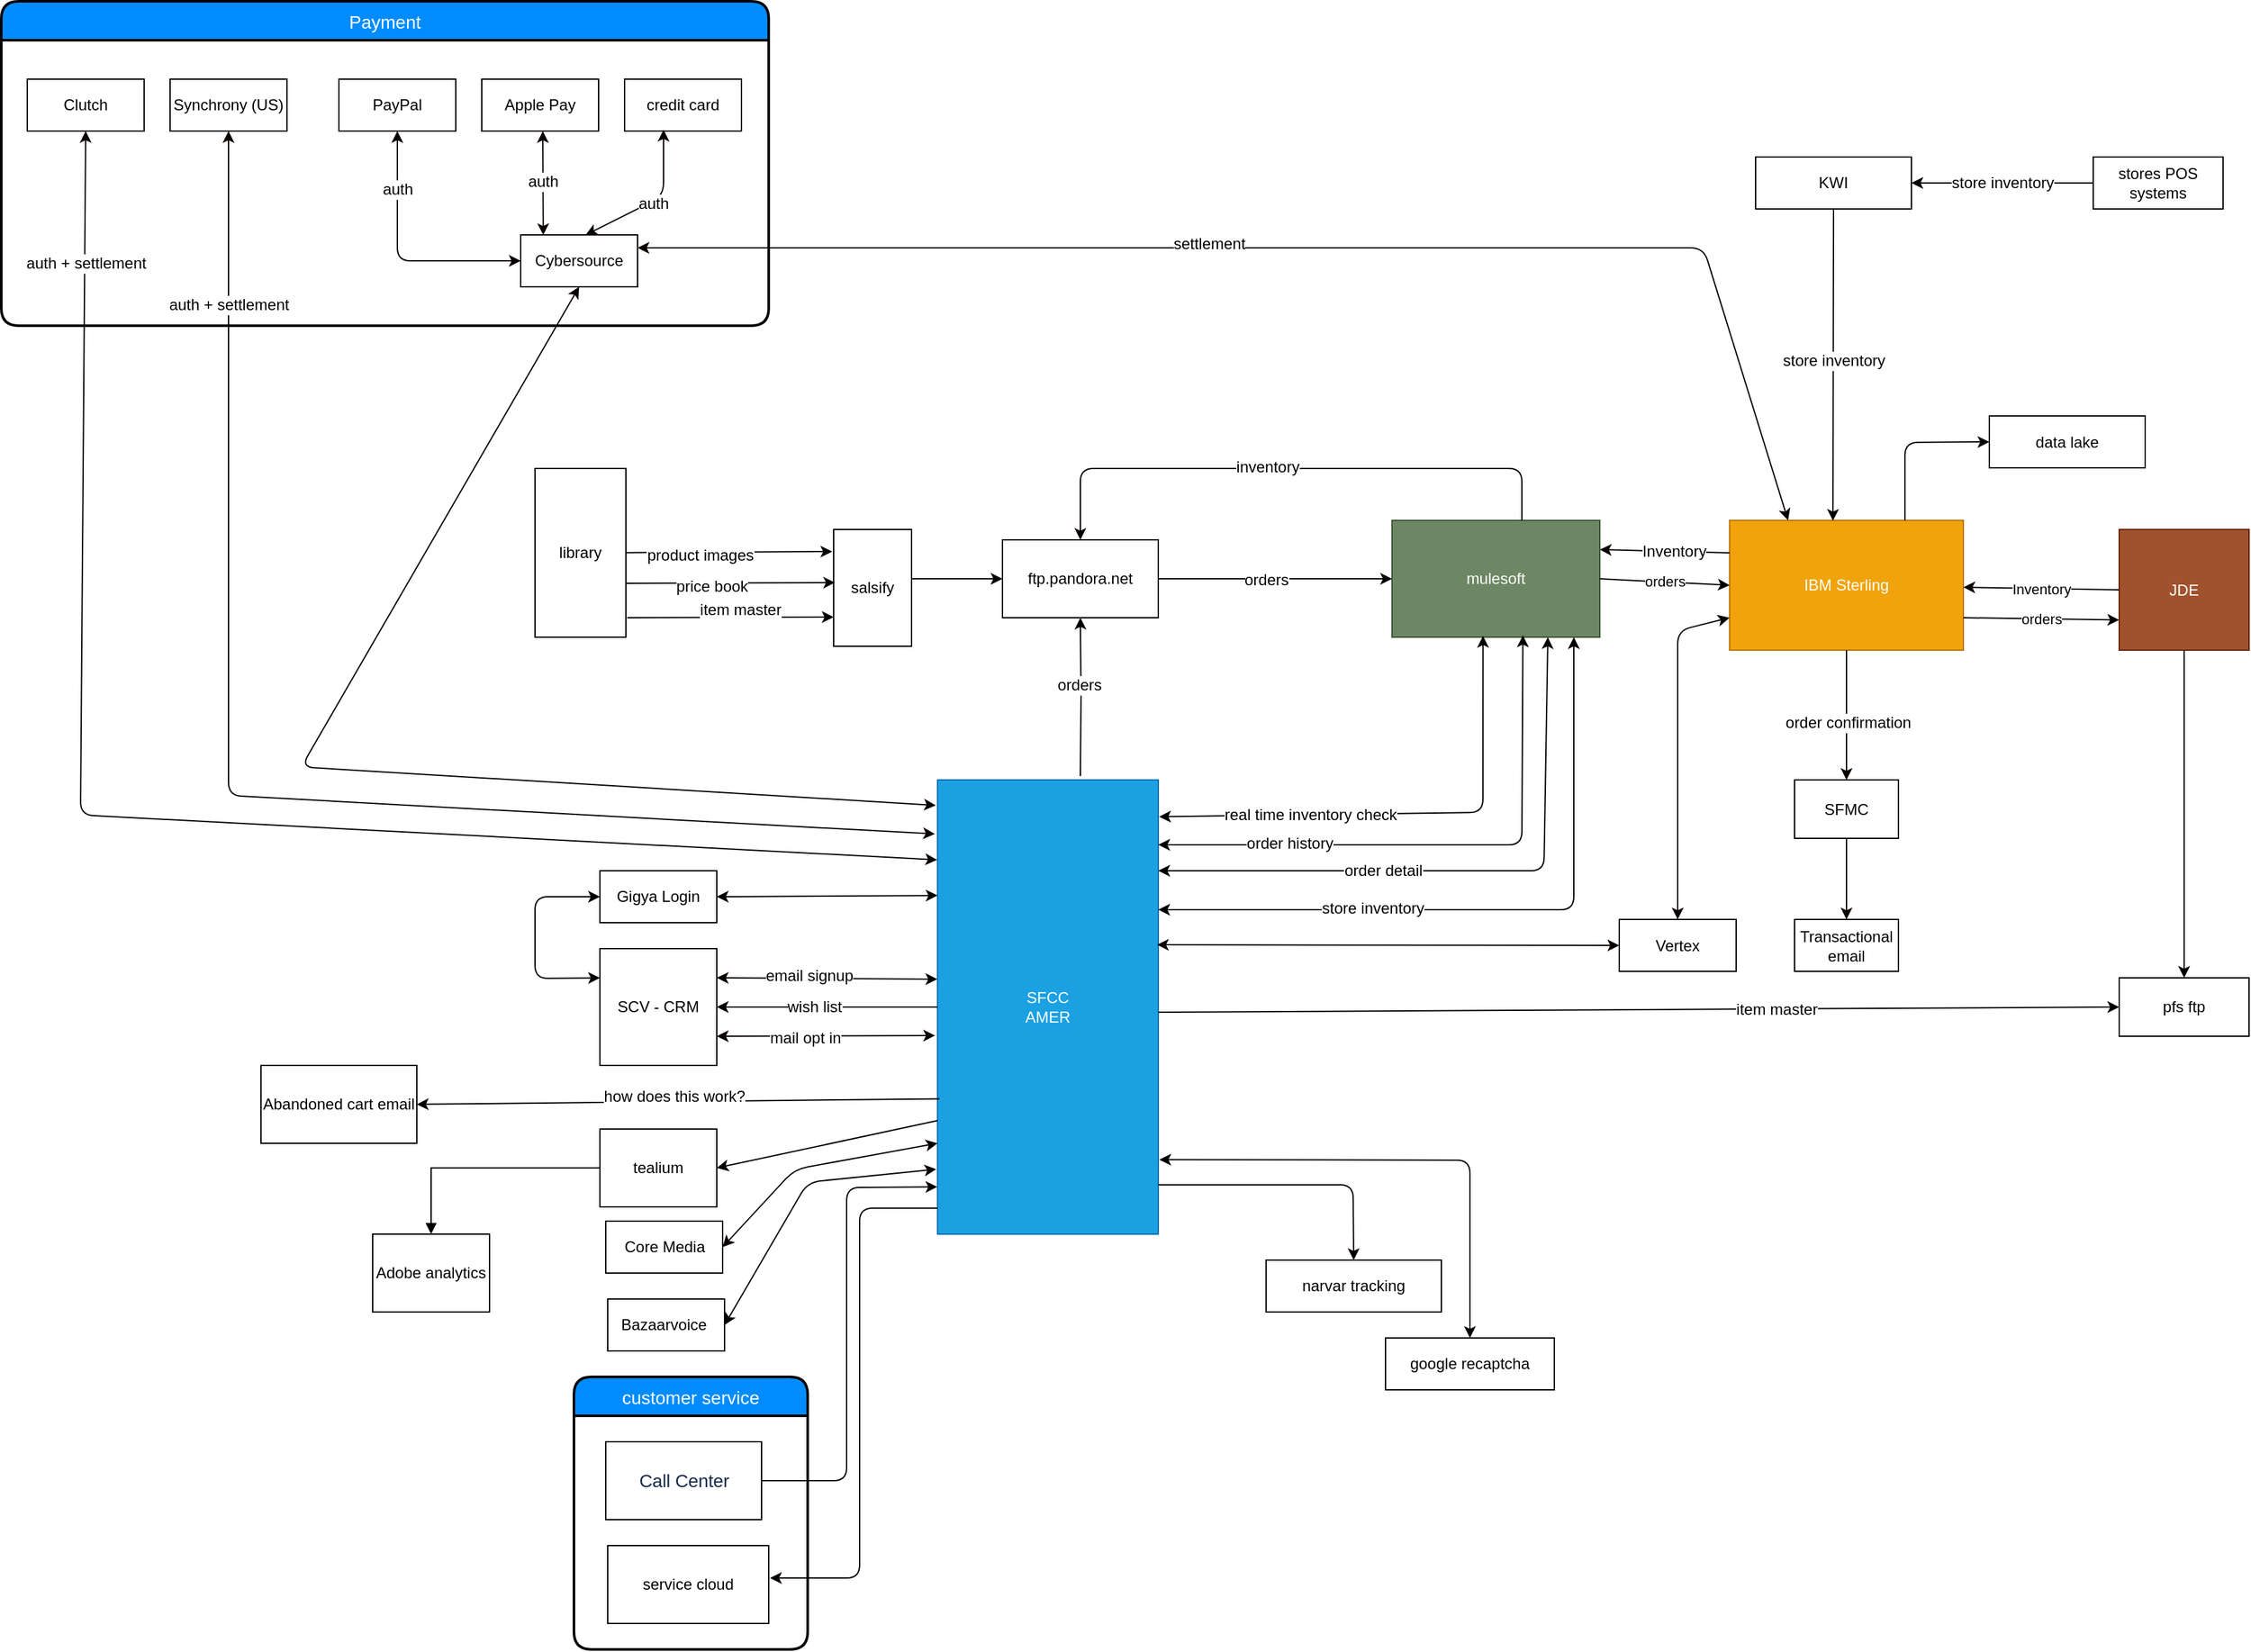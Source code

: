 <mxfile version="12.0.2" type="github" pages="2"><diagram name="Page-1" id="3icEu7I5XqVcEI4lYJHm"><mxGraphModel dx="2402" dy="1661" grid="1" gridSize="10" guides="1" tooltips="1" connect="1" arrows="1" fold="1" page="1" pageScale="1" pageWidth="850" pageHeight="1100" math="0" shadow="0"><root><mxCell id="0"/><mxCell id="1" parent="0"/><mxCell id="V_cC2gT6HBl9BK8JK8mR-5" value="" style="edgeStyle=orthogonalEdgeStyle;rounded=0;orthogonalLoop=1;jettySize=auto;html=1;" parent="1" target="V_cC2gT6HBl9BK8JK8mR-4" edge="1"><mxGeometry relative="1" as="geometry"><mxPoint x="-460" y="277" as="sourcePoint"/></mxGeometry></mxCell><mxCell id="TWL4DVWHpw3BuLWVAcTx-16" value="orders" style="text;html=1;resizable=0;points=[];align=center;verticalAlign=middle;labelBackgroundColor=#ffffff;" vertex="1" connectable="0" parent="V_cC2gT6HBl9BK8JK8mR-5"><mxGeometry x="0.158" y="1" relative="1" as="geometry"><mxPoint as="offset"/></mxGeometry></mxCell><mxCell id="V_cC2gT6HBl9BK8JK8mR-1" value="SFCC&lt;br&gt;AMER" style="rounded=0;whiteSpace=wrap;html=1;fillColor=#1ba1e2;strokeColor=#006EAF;fontColor=#ffffff;" parent="1" vertex="1"><mxGeometry x="-570" y="280" width="170" height="350" as="geometry"/></mxCell><mxCell id="V_cC2gT6HBl9BK8JK8mR-44" value="Core Media" style="rounded=0;whiteSpace=wrap;html=1;" parent="1" vertex="1"><mxGeometry x="-825.5" y="620" width="90" height="40" as="geometry"/></mxCell><mxCell id="V_cC2gT6HBl9BK8JK8mR-4" value="ftp.pandora.net" style="rounded=0;whiteSpace=wrap;html=1;" parent="1" vertex="1"><mxGeometry x="-520" y="95" width="120" height="60" as="geometry"/></mxCell><mxCell id="V_cC2gT6HBl9BK8JK8mR-6" value="mulesoft" style="rounded=0;whiteSpace=wrap;html=1;fillColor=#6d8764;strokeColor=#3A5431;fontColor=#ffffff;" parent="1" vertex="1"><mxGeometry x="-220" y="80" width="160" height="90" as="geometry"/></mxCell><mxCell id="V_cC2gT6HBl9BK8JK8mR-8" value="IBM Sterling" style="rounded=0;whiteSpace=wrap;html=1;fillColor=#f0a30a;strokeColor=#BD7000;fontColor=#ffffff;" parent="1" vertex="1"><mxGeometry x="40" y="80" width="180" height="100" as="geometry"/></mxCell><mxCell id="V_cC2gT6HBl9BK8JK8mR-23" value="JDE" style="rounded=0;whiteSpace=wrap;html=1;fillColor=#a0522d;strokeColor=#6D1F00;fontColor=#ffffff;" parent="1" vertex="1"><mxGeometry x="340" y="87" width="100" height="93" as="geometry"/></mxCell><mxCell id="V_cC2gT6HBl9BK8JK8mR-33" value="" style="endArrow=classic;startArrow=classic;html=1;strokeWidth=1;exitX=1.004;exitY=0.081;exitDx=0;exitDy=0;exitPerimeter=0;entryX=0.438;entryY=0.989;entryDx=0;entryDy=0;entryPerimeter=0;" parent="1" source="V_cC2gT6HBl9BK8JK8mR-1" target="V_cC2gT6HBl9BK8JK8mR-6" edge="1"><mxGeometry width="50" height="50" relative="1" as="geometry"><mxPoint x="-400" y="340" as="sourcePoint"/><mxPoint x="-350" y="290" as="targetPoint"/><Array as="points"><mxPoint x="-150" y="305"/></Array></mxGeometry></mxCell><mxCell id="V_cC2gT6HBl9BK8JK8mR-34" value="real time inventory check" style="text;html=1;resizable=0;points=[];align=center;verticalAlign=middle;labelBackgroundColor=#ffffff;" parent="V_cC2gT6HBl9BK8JK8mR-33" vertex="1" connectable="0"><mxGeometry x="-0.398" relative="1" as="geometry"><mxPoint as="offset"/></mxGeometry></mxCell><mxCell id="V_cC2gT6HBl9BK8JK8mR-35" value="" style="endArrow=classic;startArrow=classic;html=1;strokeWidth=1;entryX=0.63;entryY=0.985;entryDx=0;entryDy=0;entryPerimeter=0;" parent="1" target="V_cC2gT6HBl9BK8JK8mR-6" edge="1"><mxGeometry width="50" height="50" relative="1" as="geometry"><mxPoint x="-400" y="330" as="sourcePoint"/><mxPoint x="-350" y="310" as="targetPoint"/><Array as="points"><mxPoint x="-120" y="330"/></Array></mxGeometry></mxCell><mxCell id="V_cC2gT6HBl9BK8JK8mR-36" value="order history" style="text;html=1;resizable=0;points=[];align=center;verticalAlign=middle;labelBackgroundColor=#ffffff;" parent="V_cC2gT6HBl9BK8JK8mR-35" vertex="1" connectable="0"><mxGeometry x="-0.545" y="1" relative="1" as="geometry"><mxPoint as="offset"/></mxGeometry></mxCell><mxCell id="V_cC2gT6HBl9BK8JK8mR-37" value="" style="endArrow=classic;startArrow=classic;html=1;strokeWidth=1;entryX=0.75;entryY=1;entryDx=0;entryDy=0;" parent="1" target="V_cC2gT6HBl9BK8JK8mR-6" edge="1"><mxGeometry width="50" height="50" relative="1" as="geometry"><mxPoint x="-400" y="350" as="sourcePoint"/><mxPoint x="-117" y="170" as="targetPoint"/><Array as="points"><mxPoint x="-103" y="350"/></Array></mxGeometry></mxCell><mxCell id="V_cC2gT6HBl9BK8JK8mR-38" value="order detail" style="text;html=1;resizable=0;points=[];align=center;verticalAlign=middle;labelBackgroundColor=#ffffff;" parent="V_cC2gT6HBl9BK8JK8mR-37" vertex="1" connectable="0"><mxGeometry x="-0.276" relative="1" as="geometry"><mxPoint as="offset"/></mxGeometry></mxCell><mxCell id="V_cC2gT6HBl9BK8JK8mR-39" value="Gigya Login" style="rounded=0;whiteSpace=wrap;html=1;" parent="1" vertex="1"><mxGeometry x="-830" y="350" width="90" height="40" as="geometry"/></mxCell><mxCell id="V_cC2gT6HBl9BK8JK8mR-40" value="" style="endArrow=classic;startArrow=classic;html=1;strokeWidth=1;exitX=1;exitY=0.5;exitDx=0;exitDy=0;entryX=0;entryY=0.126;entryDx=0;entryDy=0;entryPerimeter=0;" parent="1" source="V_cC2gT6HBl9BK8JK8mR-39" edge="1"><mxGeometry width="50" height="50" relative="1" as="geometry"><mxPoint x="-620" y="390" as="sourcePoint"/><mxPoint x="-570" y="369.06" as="targetPoint"/><Array as="points"/></mxGeometry></mxCell><mxCell id="V_cC2gT6HBl9BK8JK8mR-41" value="SCV - CRM" style="rounded=0;whiteSpace=wrap;html=1;" parent="1" vertex="1"><mxGeometry x="-830" y="410" width="90" height="90" as="geometry"/></mxCell><mxCell id="V_cC2gT6HBl9BK8JK8mR-42" value="SFMC" style="rounded=0;whiteSpace=wrap;html=1;" parent="1" vertex="1"><mxGeometry x="90" y="280" width="80" height="45" as="geometry"/></mxCell><mxCell id="V_cC2gT6HBl9BK8JK8mR-48" value="" style="endArrow=classic;startArrow=classic;html=1;strokeColor=#080200;strokeWidth=1;exitX=1;exitY=0.25;exitDx=0;exitDy=0;entryX=-0.001;entryY=0.334;entryDx=0;entryDy=0;entryPerimeter=0;" parent="1" source="V_cC2gT6HBl9BK8JK8mR-41" edge="1"><mxGeometry width="50" height="50" relative="1" as="geometry"><mxPoint x="-590" y="420" as="sourcePoint"/><mxPoint x="-570.17" y="433.54" as="targetPoint"/></mxGeometry></mxCell><mxCell id="V_cC2gT6HBl9BK8JK8mR-49" value="email signup" style="text;html=1;resizable=0;points=[];align=center;verticalAlign=middle;labelBackgroundColor=#ffffff;" parent="V_cC2gT6HBl9BK8JK8mR-48" vertex="1" connectable="0"><mxGeometry x="-0.165" y="2" relative="1" as="geometry"><mxPoint as="offset"/></mxGeometry></mxCell><mxCell id="V_cC2gT6HBl9BK8JK8mR-50" value="" style="endArrow=classic;startArrow=classic;html=1;strokeColor=#080200;strokeWidth=1;exitX=1;exitY=0.75;exitDx=0;exitDy=0;entryX=-0.011;entryY=0.474;entryDx=0;entryDy=0;entryPerimeter=0;" parent="1" source="V_cC2gT6HBl9BK8JK8mR-41" edge="1"><mxGeometry width="50" height="50" relative="1" as="geometry"><mxPoint x="-670" y="390" as="sourcePoint"/><mxPoint x="-571.87" y="476.94" as="targetPoint"/></mxGeometry></mxCell><mxCell id="V_cC2gT6HBl9BK8JK8mR-51" value="mail opt in" style="text;html=1;resizable=0;points=[];align=center;verticalAlign=middle;labelBackgroundColor=#ffffff;" parent="V_cC2gT6HBl9BK8JK8mR-50" vertex="1" connectable="0"><mxGeometry x="-0.291" relative="1" as="geometry"><mxPoint x="8.5" y="1" as="offset"/></mxGeometry></mxCell><mxCell id="V_cC2gT6HBl9BK8JK8mR-56" value="Cybersource" style="rounded=0;whiteSpace=wrap;html=1;" parent="1" vertex="1"><mxGeometry x="-891" y="-140" width="90" height="40" as="geometry"/></mxCell><mxCell id="V_cC2gT6HBl9BK8JK8mR-63" value="Apple Pay" style="rounded=0;whiteSpace=wrap;html=1;" parent="1" vertex="1"><mxGeometry x="-921" y="-260" width="90" height="40" as="geometry"/></mxCell><mxCell id="V_cC2gT6HBl9BK8JK8mR-58" value="" style="endArrow=classic;startArrow=classic;html=1;strokeColor=#080200;strokeWidth=1;entryX=0.5;entryY=1;entryDx=0;entryDy=0;exitX=-0.008;exitY=0.056;exitDx=0;exitDy=0;exitPerimeter=0;" parent="1" target="V_cC2gT6HBl9BK8JK8mR-56" edge="1" source="V_cC2gT6HBl9BK8JK8mR-1"><mxGeometry width="50" height="50" relative="1" as="geometry"><mxPoint x="-560" y="290" as="sourcePoint"/><mxPoint x="-460" y="240" as="targetPoint"/><Array as="points"><mxPoint x="-1060" y="270"/></Array></mxGeometry></mxCell><mxCell id="V_cC2gT6HBl9BK8JK8mR-60" value="PayPal" style="rounded=0;whiteSpace=wrap;html=1;" parent="1" vertex="1"><mxGeometry x="-1031" y="-260" width="90" height="40" as="geometry"/></mxCell><mxCell id="V_cC2gT6HBl9BK8JK8mR-62" value="" style="endArrow=classic;startArrow=classic;html=1;strokeColor=#080200;strokeWidth=1;entryX=0;entryY=0.5;entryDx=0;entryDy=0;exitX=0.5;exitY=1;exitDx=0;exitDy=0;" parent="1" source="V_cC2gT6HBl9BK8JK8mR-60" target="V_cC2gT6HBl9BK8JK8mR-56" edge="1"><mxGeometry width="50" height="50" relative="1" as="geometry"><mxPoint x="-951" y="-90" as="sourcePoint"/><mxPoint x="-901" y="-140" as="targetPoint"/><Array as="points"><mxPoint x="-986" y="-120"/></Array></mxGeometry></mxCell><mxCell id="scgPz5cgnYkhwIzWvn8L-9" value="auth" style="text;html=1;resizable=0;points=[];align=center;verticalAlign=middle;labelBackgroundColor=#ffffff;" parent="V_cC2gT6HBl9BK8JK8mR-62" vertex="1" connectable="0"><mxGeometry x="-0.537" relative="1" as="geometry"><mxPoint as="offset"/></mxGeometry></mxCell><mxCell id="V_cC2gT6HBl9BK8JK8mR-65" value="" style="endArrow=classic;startArrow=classic;html=1;strokeColor=#080200;strokeWidth=1;entryX=0.5;entryY=1;entryDx=0;entryDy=0;exitX=0.193;exitY=0.004;exitDx=0;exitDy=0;exitPerimeter=0;" parent="1" source="V_cC2gT6HBl9BK8JK8mR-56" edge="1"><mxGeometry width="50" height="50" relative="1" as="geometry"><mxPoint x="-878.11" y="-138.52" as="sourcePoint"/><mxPoint x="-874" y="-220" as="targetPoint"/></mxGeometry></mxCell><mxCell id="scgPz5cgnYkhwIzWvn8L-8" value="auth" style="text;html=1;resizable=0;points=[];align=center;verticalAlign=middle;labelBackgroundColor=#ffffff;" parent="V_cC2gT6HBl9BK8JK8mR-65" vertex="1" connectable="0"><mxGeometry x="0.039" relative="1" as="geometry"><mxPoint as="offset"/></mxGeometry></mxCell><mxCell id="V_cC2gT6HBl9BK8JK8mR-66" value="Synchrony (US)" style="rounded=0;whiteSpace=wrap;html=1;" parent="1" vertex="1"><mxGeometry x="-1161" y="-260" width="90" height="40" as="geometry"/></mxCell><mxCell id="V_cC2gT6HBl9BK8JK8mR-67" value="Clutch" style="rounded=0;whiteSpace=wrap;html=1;" parent="1" vertex="1"><mxGeometry x="-1271" y="-260" width="90" height="40" as="geometry"/></mxCell><mxCell id="V_cC2gT6HBl9BK8JK8mR-68" value="" style="endArrow=classic;startArrow=classic;html=1;strokeColor=#080200;strokeWidth=1;exitX=0.5;exitY=1;exitDx=0;exitDy=0;entryX=-0.012;entryY=0.119;entryDx=0;entryDy=0;entryPerimeter=0;" parent="1" source="V_cC2gT6HBl9BK8JK8mR-66" edge="1" target="V_cC2gT6HBl9BK8JK8mR-1"><mxGeometry width="50" height="50" relative="1" as="geometry"><mxPoint x="-730" y="170" as="sourcePoint"/><mxPoint x="-570" y="291" as="targetPoint"/><Array as="points"><mxPoint x="-1116" y="292"/></Array></mxGeometry></mxCell><mxCell id="scgPz5cgnYkhwIzWvn8L-10" value="auth + settlement" style="text;html=1;resizable=0;points=[];align=center;verticalAlign=middle;labelBackgroundColor=#ffffff;" parent="V_cC2gT6HBl9BK8JK8mR-68" vertex="1" connectable="0"><mxGeometry x="-0.652" y="-1" relative="1" as="geometry"><mxPoint x="1" y="-50" as="offset"/></mxGeometry></mxCell><mxCell id="V_cC2gT6HBl9BK8JK8mR-69" value="&lt;span style=&quot;font-size: 12px&quot;&gt;auth + settlement&lt;/span&gt;" style="endArrow=classic;startArrow=classic;html=1;strokeColor=#080200;strokeWidth=1;entryX=0.5;entryY=1;entryDx=0;entryDy=0;exitX=-0.002;exitY=0.176;exitDx=0;exitDy=0;exitPerimeter=0;" parent="1" target="V_cC2gT6HBl9BK8JK8mR-67" edge="1" source="V_cC2gT6HBl9BK8JK8mR-1"><mxGeometry x="0.829" y="-1" width="50" height="50" relative="1" as="geometry"><mxPoint x="-570" y="306" as="sourcePoint"/><mxPoint x="-570" y="250" as="targetPoint"/><Array as="points"><mxPoint x="-1230" y="307"/></Array><mxPoint as="offset"/></mxGeometry></mxCell><mxCell id="V_cC2gT6HBl9BK8JK8mR-76" value="" style="endArrow=classic;startArrow=classic;html=1;strokeColor=#080200;strokeWidth=1;exitX=1;exitY=0.5;exitDx=0;exitDy=0;entryX=0;entryY=0.8;entryDx=0;entryDy=0;entryPerimeter=0;" parent="1" source="V_cC2gT6HBl9BK8JK8mR-44" edge="1" target="V_cC2gT6HBl9BK8JK8mR-1"><mxGeometry width="50" height="50" relative="1" as="geometry"><mxPoint x="-740" y="560" as="sourcePoint"/><mxPoint x="-570" y="540" as="targetPoint"/><Array as="points"><mxPoint x="-680" y="580"/></Array></mxGeometry></mxCell><mxCell id="V_cC2gT6HBl9BK8JK8mR-78" value="Vertex" style="rounded=0;whiteSpace=wrap;html=1;" parent="1" vertex="1"><mxGeometry x="-45" y="387.5" width="90" height="40" as="geometry"/></mxCell><mxCell id="V_cC2gT6HBl9BK8JK8mR-79" value="" style="endArrow=classic;startArrow=classic;html=1;strokeColor=#080200;strokeWidth=1;entryX=0.25;entryY=0;entryDx=0;entryDy=0;exitX=1;exitY=0.25;exitDx=0;exitDy=0;" parent="1" source="V_cC2gT6HBl9BK8JK8mR-56" target="V_cC2gT6HBl9BK8JK8mR-8" edge="1"><mxGeometry width="50" height="50" relative="1" as="geometry"><mxPoint x="-580" y="70" as="sourcePoint"/><mxPoint x="70" y="110" as="targetPoint"/><Array as="points"><mxPoint x="20" y="-130"/></Array></mxGeometry></mxCell><mxCell id="scgPz5cgnYkhwIzWvn8L-1" value="settlement" style="text;html=1;resizable=0;points=[];align=center;verticalAlign=middle;labelBackgroundColor=#ffffff;" parent="V_cC2gT6HBl9BK8JK8mR-79" vertex="1" connectable="0"><mxGeometry x="-0.155" y="3" relative="1" as="geometry"><mxPoint as="offset"/></mxGeometry></mxCell><mxCell id="V_cC2gT6HBl9BK8JK8mR-80" value="" style="endArrow=classic;startArrow=classic;html=1;strokeColor=#080200;strokeWidth=1;entryX=0;entryY=0.5;entryDx=0;entryDy=0;exitX=0.994;exitY=0.363;exitDx=0;exitDy=0;exitPerimeter=0;" parent="1" target="V_cC2gT6HBl9BK8JK8mR-78" edge="1" source="V_cC2gT6HBl9BK8JK8mR-1"><mxGeometry width="50" height="50" relative="1" as="geometry"><mxPoint x="-400" y="395" as="sourcePoint"/><mxPoint x="-350" y="380" as="targetPoint"/></mxGeometry></mxCell><mxCell id="V_cC2gT6HBl9BK8JK8mR-81" value="" style="endArrow=classic;startArrow=classic;html=1;strokeColor=#080200;strokeWidth=1;entryX=0;entryY=0.75;entryDx=0;entryDy=0;exitX=0.5;exitY=0;exitDx=0;exitDy=0;" parent="1" source="V_cC2gT6HBl9BK8JK8mR-78" target="V_cC2gT6HBl9BK8JK8mR-8" edge="1"><mxGeometry width="50" height="50" relative="1" as="geometry"><mxPoint y="370" as="sourcePoint"/><mxPoint x="30" y="370" as="targetPoint"/><Array as="points"><mxPoint y="165"/></Array></mxGeometry></mxCell><mxCell id="V_cC2gT6HBl9BK8JK8mR-85" value="Bazaarvoice&amp;nbsp;" style="rounded=0;whiteSpace=wrap;html=1;" parent="1" vertex="1"><mxGeometry x="-824" y="680" width="90" height="40" as="geometry"/></mxCell><mxCell id="V_cC2gT6HBl9BK8JK8mR-88" value="" style="endArrow=classic;startArrow=classic;html=1;strokeColor=#080200;strokeWidth=1;exitX=1;exitY=0.5;exitDx=0;exitDy=0;" parent="1" source="V_cC2gT6HBl9BK8JK8mR-85" edge="1"><mxGeometry width="50" height="50" relative="1" as="geometry"><mxPoint x="-740" y="630" as="sourcePoint"/><mxPoint x="-571" y="580" as="targetPoint"/><Array as="points"><mxPoint x="-670" y="590"/></Array></mxGeometry></mxCell><mxCell id="V_cC2gT6HBl9BK8JK8mR-95" value="Payment" style="swimlane;childLayout=stackLayout;horizontal=1;startSize=30;horizontalStack=0;fillColor=#008cff;fontColor=#FFFFFF;rounded=1;fontSize=14;fontStyle=0;strokeWidth=2;resizeParent=0;resizeLast=1;shadow=0;dashed=0;align=center;" parent="1" vertex="1"><mxGeometry x="-1291" y="-320" width="591" height="250" as="geometry"><mxRectangle x="-1070" y="-170" width="90" height="30" as="alternateBounds"/></mxGeometry></mxCell><mxCell id="V_cC2gT6HBl9BK8JK8mR-98" value="Inventory" style="endArrow=classic;html=1;strokeColor=#080200;strokeWidth=1;exitX=0;exitY=0.5;exitDx=0;exitDy=0;" parent="1" source="V_cC2gT6HBl9BK8JK8mR-23" target="V_cC2gT6HBl9BK8JK8mR-8" edge="1"><mxGeometry width="50" height="50" relative="1" as="geometry"><mxPoint x="340" y="97" as="sourcePoint"/><mxPoint x="280" y="90" as="targetPoint"/></mxGeometry></mxCell><mxCell id="9Npi8_EjcijGg6YAnJOB-1" value="google recaptcha" style="rounded=0;whiteSpace=wrap;html=1;fillColor=none;" parent="1" vertex="1"><mxGeometry x="-225" y="710" width="130" height="40" as="geometry"/></mxCell><mxCell id="9Npi8_EjcijGg6YAnJOB-2" value="" style="endArrow=classic;startArrow=classic;html=1;strokeColor=#080200;strokeWidth=1;exitX=1.005;exitY=0.836;exitDx=0;exitDy=0;exitPerimeter=0;" parent="1" source="V_cC2gT6HBl9BK8JK8mR-1" edge="1"><mxGeometry width="50" height="50" relative="1" as="geometry"><mxPoint x="-400" y="490" as="sourcePoint"/><mxPoint x="-160" y="710" as="targetPoint"/><Array as="points"><mxPoint x="-160" y="573"/></Array></mxGeometry></mxCell><mxCell id="9Npi8_EjcijGg6YAnJOB-9" value="" style="endArrow=classic;html=1;strokeColor=#080200;strokeWidth=1;entryX=1;entryY=0.25;entryDx=0;entryDy=0;exitX=0;exitY=0.25;exitDx=0;exitDy=0;" parent="1" source="V_cC2gT6HBl9BK8JK8mR-8" target="V_cC2gT6HBl9BK8JK8mR-6" edge="1"><mxGeometry width="50" height="50" relative="1" as="geometry"><mxPoint x="-60" y="170" as="sourcePoint"/><mxPoint x="-10" y="120" as="targetPoint"/></mxGeometry></mxCell><mxCell id="9Npi8_EjcijGg6YAnJOB-10" value="Inventory" style="text;html=1;resizable=0;points=[];align=center;verticalAlign=middle;labelBackgroundColor=#ffffff;" parent="9Npi8_EjcijGg6YAnJOB-9" vertex="1" connectable="0"><mxGeometry x="-0.14" relative="1" as="geometry"><mxPoint as="offset"/></mxGeometry></mxCell><mxCell id="iVwGrD9HsoJ9i1hY2Q_u-1" value="" style="endArrow=classic;html=1;strokeColor=#080200;strokeWidth=1;entryX=0.5;entryY=0;entryDx=0;entryDy=0;" parent="1" target="V_cC2gT6HBl9BK8JK8mR-4" edge="1"><mxGeometry width="50" height="50" relative="1" as="geometry"><mxPoint x="-120" y="80" as="sourcePoint"/><mxPoint x="-430" y="100" as="targetPoint"/><Array as="points"><mxPoint x="-120" y="40"/><mxPoint x="-460" y="40"/></Array></mxGeometry></mxCell><mxCell id="N_9rhiI7Wwjrm_V3X6SH-13" value="inventory" style="text;html=1;resizable=0;points=[];align=center;verticalAlign=middle;labelBackgroundColor=#ffffff;" vertex="1" connectable="0" parent="iVwGrD9HsoJ9i1hY2Q_u-1"><mxGeometry x="0.088" y="-1" relative="1" as="geometry"><mxPoint as="offset"/></mxGeometry></mxCell><mxCell id="MaIgf1kPmnHuQDMeoxbi-1" value="&lt;span style=&quot;color: rgb(23 , 43 , 77) ; font-size: 14px ; letter-spacing: -0.07px ; white-space: pre-wrap ; background-color: rgb(255 , 255 , 255)&quot;&gt;Call Center&lt;/span&gt;" style="rounded=0;whiteSpace=wrap;html=1;fillColor=none;" parent="1" vertex="1"><mxGeometry x="-825.5" y="790" width="120" height="60" as="geometry"/></mxCell><mxCell id="MaIgf1kPmnHuQDMeoxbi-2" value="" style="endArrow=classic;html=1;strokeColor=#080200;strokeWidth=1;entryX=-0.001;entryY=0.896;entryDx=0;entryDy=0;entryPerimeter=0;exitX=1;exitY=0.5;exitDx=0;exitDy=0;" parent="1" source="MaIgf1kPmnHuQDMeoxbi-1" target="V_cC2gT6HBl9BK8JK8mR-1" edge="1"><mxGeometry width="50" height="50" relative="1" as="geometry"><mxPoint x="-530" y="810" as="sourcePoint"/><mxPoint x="-460" y="670" as="targetPoint"/><Array as="points"><mxPoint x="-640" y="820"/><mxPoint x="-640" y="594"/></Array></mxGeometry></mxCell><mxCell id="MaIgf1kPmnHuQDMeoxbi-3" value="service cloud" style="rounded=0;whiteSpace=wrap;html=1;fillColor=none;" parent="1" vertex="1"><mxGeometry x="-824" y="870" width="124" height="60" as="geometry"/></mxCell><mxCell id="MaIgf1kPmnHuQDMeoxbi-4" value="" style="endArrow=classic;html=1;strokeColor=#080200;strokeWidth=1;" parent="1" edge="1"><mxGeometry width="50" height="50" relative="1" as="geometry"><mxPoint x="-570" y="610" as="sourcePoint"/><mxPoint x="-699" y="895" as="targetPoint"/><Array as="points"><mxPoint x="-630" y="610"/><mxPoint x="-630" y="895"/></Array></mxGeometry></mxCell><mxCell id="MaIgf1kPmnHuQDMeoxbi-7" value="customer service" style="swimlane;childLayout=stackLayout;horizontal=1;startSize=30;horizontalStack=0;fillColor=#008cff;fontColor=#FFFFFF;rounded=1;fontSize=14;fontStyle=0;strokeWidth=2;resizeParent=0;resizeLast=1;shadow=0;dashed=0;align=center;" parent="1" vertex="1"><mxGeometry x="-850" y="740" width="180" height="210" as="geometry"/></mxCell><mxCell id="u5Q9tlcLcI0Oim-ChqrU-1" value="narvar tracking" style="rounded=0;whiteSpace=wrap;html=1;fillColor=none;" parent="1" vertex="1"><mxGeometry x="-317" y="650" width="135" height="40" as="geometry"/></mxCell><mxCell id="u5Q9tlcLcI0Oim-ChqrU-2" value="" style="endArrow=classic;html=1;strokeColor=#080200;strokeWidth=1;entryX=0.5;entryY=0;entryDx=0;entryDy=0;" parent="1" target="u5Q9tlcLcI0Oim-ChqrU-1" edge="1"><mxGeometry width="50" height="50" relative="1" as="geometry"><mxPoint x="-400" y="592" as="sourcePoint"/><mxPoint x="-360" y="500" as="targetPoint"/><Array as="points"><mxPoint x="-250" y="592"/></Array></mxGeometry></mxCell><mxCell id="u5Q9tlcLcI0Oim-ChqrU-3" value="Transactional email" style="rounded=0;whiteSpace=wrap;html=1;fillColor=none;" parent="1" vertex="1"><mxGeometry x="90" y="387.5" width="80" height="40" as="geometry"/></mxCell><mxCell id="u5Q9tlcLcI0Oim-ChqrU-4" value="" style="endArrow=classic;html=1;strokeColor=#080200;strokeWidth=1;exitX=0.5;exitY=1;exitDx=0;exitDy=0;entryX=0.5;entryY=0;entryDx=0;entryDy=0;" parent="1" source="V_cC2gT6HBl9BK8JK8mR-42" target="u5Q9tlcLcI0Oim-ChqrU-3" edge="1"><mxGeometry width="50" height="50" relative="1" as="geometry"><mxPoint x="70" y="470" as="sourcePoint"/><mxPoint x="120" y="420" as="targetPoint"/></mxGeometry></mxCell><mxCell id="u5Q9tlcLcI0Oim-ChqrU-5" value="" style="endArrow=classic;html=1;strokeColor=#080200;strokeWidth=1;exitX=0.5;exitY=1;exitDx=0;exitDy=0;entryX=0.5;entryY=0;entryDx=0;entryDy=0;" parent="1" source="V_cC2gT6HBl9BK8JK8mR-8" edge="1" target="V_cC2gT6HBl9BK8JK8mR-42"><mxGeometry width="50" height="50" relative="1" as="geometry"><mxPoint x="140" y="185" as="sourcePoint"/><mxPoint x="140" y="375" as="targetPoint"/></mxGeometry></mxCell><mxCell id="TWL4DVWHpw3BuLWVAcTx-19" value="order confirmation" style="text;html=1;resizable=0;points=[];align=center;verticalAlign=middle;labelBackgroundColor=#ffffff;" vertex="1" connectable="0" parent="u5Q9tlcLcI0Oim-ChqrU-5"><mxGeometry x="0.123" y="1" relative="1" as="geometry"><mxPoint as="offset"/></mxGeometry></mxCell><mxCell id="scgPz5cgnYkhwIzWvn8L-4" value="credit card" style="rounded=0;whiteSpace=wrap;html=1;" parent="1" vertex="1"><mxGeometry x="-811" y="-260" width="90" height="40" as="geometry"/></mxCell><mxCell id="scgPz5cgnYkhwIzWvn8L-6" value="" style="endArrow=classic;startArrow=classic;html=1;strokeColor=#080200;strokeWidth=1;" parent="1" edge="1"><mxGeometry width="50" height="50" relative="1" as="geometry"><mxPoint x="-841" y="-140" as="sourcePoint"/><mxPoint x="-781" y="-221" as="targetPoint"/><Array as="points"><mxPoint x="-781" y="-170"/></Array></mxGeometry></mxCell><mxCell id="scgPz5cgnYkhwIzWvn8L-7" value="auth" style="text;html=1;resizable=0;points=[];align=center;verticalAlign=middle;labelBackgroundColor=#ffffff;" parent="scgPz5cgnYkhwIzWvn8L-6" vertex="1" connectable="0"><mxGeometry x="-0.034" y="-1" relative="1" as="geometry"><mxPoint as="offset"/></mxGeometry></mxCell><mxCell id="TWL4DVWHpw3BuLWVAcTx-2" value="" style="endArrow=classic;startArrow=classic;html=1;entryX=0.875;entryY=1;entryDx=0;entryDy=0;entryPerimeter=0;" edge="1" parent="1" target="V_cC2gT6HBl9BK8JK8mR-6"><mxGeometry width="50" height="50" relative="1" as="geometry"><mxPoint x="-400" y="380" as="sourcePoint"/><mxPoint x="-87" y="170" as="targetPoint"/><Array as="points"><mxPoint x="-80" y="380"/></Array></mxGeometry></mxCell><mxCell id="TWL4DVWHpw3BuLWVAcTx-3" value="store inventory" style="text;html=1;resizable=0;points=[];align=center;verticalAlign=middle;labelBackgroundColor=#ffffff;" vertex="1" connectable="0" parent="TWL4DVWHpw3BuLWVAcTx-2"><mxGeometry x="-0.377" y="1" relative="1" as="geometry"><mxPoint as="offset"/></mxGeometry></mxCell><mxCell id="TWL4DVWHpw3BuLWVAcTx-4" value="" style="endArrow=classic;html=1;exitX=0.5;exitY=1;exitDx=0;exitDy=0;entryX=0.442;entryY=0.003;entryDx=0;entryDy=0;entryPerimeter=0;" edge="1" parent="1" source="TWL4DVWHpw3BuLWVAcTx-5" target="V_cC2gT6HBl9BK8JK8mR-8"><mxGeometry width="50" height="50" relative="1" as="geometry"><mxPoint x="138" y="-160" as="sourcePoint"/><mxPoint x="90" y="80" as="targetPoint"/></mxGeometry></mxCell><mxCell id="hYiq06KfD0AA_lfxn917-1" value="store inventory" style="text;html=1;resizable=0;points=[];align=center;verticalAlign=middle;labelBackgroundColor=#ffffff;" vertex="1" connectable="0" parent="TWL4DVWHpw3BuLWVAcTx-4"><mxGeometry x="-0.025" relative="1" as="geometry"><mxPoint as="offset"/></mxGeometry></mxCell><mxCell id="TWL4DVWHpw3BuLWVAcTx-5" value="KWI" style="rounded=0;whiteSpace=wrap;html=1;fillColor=none;" vertex="1" parent="1"><mxGeometry x="60" y="-200" width="120" height="40" as="geometry"/></mxCell><mxCell id="TWL4DVWHpw3BuLWVAcTx-6" value="stores POS systems" style="rounded=0;whiteSpace=wrap;html=1;fillColor=none;" vertex="1" parent="1"><mxGeometry x="320" y="-200" width="100" height="40" as="geometry"/></mxCell><mxCell id="TWL4DVWHpw3BuLWVAcTx-7" value="" style="endArrow=classic;html=1;entryX=1;entryY=0.5;entryDx=0;entryDy=0;exitX=0;exitY=0.5;exitDx=0;exitDy=0;" edge="1" parent="1" source="TWL4DVWHpw3BuLWVAcTx-6" target="TWL4DVWHpw3BuLWVAcTx-5"><mxGeometry width="50" height="50" relative="1" as="geometry"><mxPoint x="240" y="-120" as="sourcePoint"/><mxPoint x="290" y="-170" as="targetPoint"/></mxGeometry></mxCell><mxCell id="hYiq06KfD0AA_lfxn917-4" value="store inventory" style="text;html=1;resizable=0;points=[];align=center;verticalAlign=middle;labelBackgroundColor=#ffffff;" vertex="1" connectable="0" parent="TWL4DVWHpw3BuLWVAcTx-7"><mxGeometry x="0.09" relative="1" as="geometry"><mxPoint x="6.5" as="offset"/></mxGeometry></mxCell><mxCell id="TWL4DVWHpw3BuLWVAcTx-8" value="" style="endArrow=classic;html=1;entryX=1;entryY=0.5;entryDx=0;entryDy=0;exitX=0;exitY=0.5;exitDx=0;exitDy=0;" edge="1" parent="1" source="V_cC2gT6HBl9BK8JK8mR-1" target="V_cC2gT6HBl9BK8JK8mR-41"><mxGeometry width="50" height="50" relative="1" as="geometry"><mxPoint x="-740" y="490" as="sourcePoint"/><mxPoint x="-690" y="440" as="targetPoint"/></mxGeometry></mxCell><mxCell id="TWL4DVWHpw3BuLWVAcTx-9" value="wish list" style="text;html=1;resizable=0;points=[];align=center;verticalAlign=middle;labelBackgroundColor=#ffffff;" vertex="1" connectable="0" parent="TWL4DVWHpw3BuLWVAcTx-8"><mxGeometry x="0.12" relative="1" as="geometry"><mxPoint as="offset"/></mxGeometry></mxCell><mxCell id="TWL4DVWHpw3BuLWVAcTx-10" value="pfs ftp" style="rounded=0;whiteSpace=wrap;html=1;fillColor=none;" vertex="1" parent="1"><mxGeometry x="340" y="432.5" width="100" height="45" as="geometry"/></mxCell><mxCell id="TWL4DVWHpw3BuLWVAcTx-11" value="" style="endArrow=classic;html=1;entryX=0;entryY=0.5;entryDx=0;entryDy=0;exitX=1;exitY=0.5;exitDx=0;exitDy=0;" edge="1" parent="1" target="TWL4DVWHpw3BuLWVAcTx-10"><mxGeometry width="50" height="50" relative="1" as="geometry"><mxPoint x="-400" y="459" as="sourcePoint"/><mxPoint x="280" y="464" as="targetPoint"/></mxGeometry></mxCell><mxCell id="TWL4DVWHpw3BuLWVAcTx-12" value="item master" style="text;html=1;resizable=0;points=[];align=center;verticalAlign=middle;labelBackgroundColor=#ffffff;" vertex="1" connectable="0" parent="TWL4DVWHpw3BuLWVAcTx-11"><mxGeometry x="0.286" relative="1" as="geometry"><mxPoint as="offset"/></mxGeometry></mxCell><mxCell id="TWL4DVWHpw3BuLWVAcTx-13" value="" style="endArrow=classic;html=1;entryX=0.5;entryY=0;entryDx=0;entryDy=0;exitX=0.5;exitY=1;exitDx=0;exitDy=0;" edge="1" parent="1" source="V_cC2gT6HBl9BK8JK8mR-23" target="TWL4DVWHpw3BuLWVAcTx-10"><mxGeometry width="50" height="50" relative="1" as="geometry"><mxPoint x="280" y="440" as="sourcePoint"/><mxPoint x="330" y="390" as="targetPoint"/></mxGeometry></mxCell><mxCell id="TWL4DVWHpw3BuLWVAcTx-14" value="" style="endArrow=classic;html=1;entryX=0;entryY=0.5;entryDx=0;entryDy=0;exitX=1;exitY=0.5;exitDx=0;exitDy=0;" edge="1" parent="1" source="V_cC2gT6HBl9BK8JK8mR-4" target="V_cC2gT6HBl9BK8JK8mR-6"><mxGeometry width="50" height="50" relative="1" as="geometry"><mxPoint x="-400" y="180" as="sourcePoint"/><mxPoint x="-350" y="130" as="targetPoint"/></mxGeometry></mxCell><mxCell id="TWL4DVWHpw3BuLWVAcTx-15" value="orders" style="text;html=1;resizable=0;points=[];align=center;verticalAlign=middle;labelBackgroundColor=#ffffff;" vertex="1" connectable="0" parent="TWL4DVWHpw3BuLWVAcTx-14"><mxGeometry x="-0.077" y="-1" relative="1" as="geometry"><mxPoint as="offset"/></mxGeometry></mxCell><mxCell id="TWL4DVWHpw3BuLWVAcTx-17" value="orders" style="endArrow=classic;html=1;exitX=1;exitY=0.75;exitDx=0;exitDy=0;entryX=0;entryY=0.75;entryDx=0;entryDy=0;" edge="1" parent="1" source="V_cC2gT6HBl9BK8JK8mR-8" target="V_cC2gT6HBl9BK8JK8mR-23"><mxGeometry width="50" height="50" relative="1" as="geometry"><mxPoint x="180" y="210" as="sourcePoint"/><mxPoint x="340" y="132" as="targetPoint"/></mxGeometry></mxCell><mxCell id="TWL4DVWHpw3BuLWVAcTx-20" value="" style="endArrow=classic;startArrow=classic;html=1;entryX=0;entryY=0.5;entryDx=0;entryDy=0;exitX=0;exitY=0.25;exitDx=0;exitDy=0;" edge="1" parent="1" source="V_cC2gT6HBl9BK8JK8mR-41" target="V_cC2gT6HBl9BK8JK8mR-39"><mxGeometry width="50" height="50" relative="1" as="geometry"><mxPoint x="-880" y="480" as="sourcePoint"/><mxPoint x="-830" y="430" as="targetPoint"/><Array as="points"><mxPoint x="-880" y="433"/><mxPoint x="-880" y="370"/></Array></mxGeometry></mxCell><mxCell id="TWL4DVWHpw3BuLWVAcTx-21" value="library" style="rounded=0;whiteSpace=wrap;html=1;fillColor=none;" vertex="1" parent="1"><mxGeometry x="-880" y="40" width="70" height="130" as="geometry"/></mxCell><mxCell id="TWL4DVWHpw3BuLWVAcTx-22" value="salsify" style="rounded=0;whiteSpace=wrap;html=1;fillColor=none;" vertex="1" parent="1"><mxGeometry x="-650" y="87" width="60" height="90" as="geometry"/></mxCell><mxCell id="TWL4DVWHpw3BuLWVAcTx-24" value="" style="endArrow=classic;html=1;exitX=1;exitY=0.681;exitDx=0;exitDy=0;exitPerimeter=0;entryX=0.018;entryY=0.455;entryDx=0;entryDy=0;entryPerimeter=0;" edge="1" parent="1" source="TWL4DVWHpw3BuLWVAcTx-21" target="TWL4DVWHpw3BuLWVAcTx-22"><mxGeometry width="50" height="50" relative="1" as="geometry"><mxPoint x="-690" y="120" as="sourcePoint"/><mxPoint x="-640" y="70" as="targetPoint"/></mxGeometry></mxCell><mxCell id="TWL4DVWHpw3BuLWVAcTx-26" value="price book" style="text;html=1;resizable=0;points=[];align=center;verticalAlign=middle;labelBackgroundColor=#ffffff;" vertex="1" connectable="0" parent="TWL4DVWHpw3BuLWVAcTx-24"><mxGeometry x="-0.185" y="-2" relative="1" as="geometry"><mxPoint as="offset"/></mxGeometry></mxCell><mxCell id="TWL4DVWHpw3BuLWVAcTx-25" value="" style="endArrow=classic;html=1;entryX=0;entryY=0.5;entryDx=0;entryDy=0;strokeWidth=1;exitX=1;exitY=0.422;exitDx=0;exitDy=0;exitPerimeter=0;" edge="1" parent="1" source="TWL4DVWHpw3BuLWVAcTx-22" target="V_cC2gT6HBl9BK8JK8mR-4"><mxGeometry width="50" height="50" relative="1" as="geometry"><mxPoint x="-586" y="125" as="sourcePoint"/><mxPoint x="-550" y="140" as="targetPoint"/></mxGeometry></mxCell><mxCell id="TWL4DVWHpw3BuLWVAcTx-27" value="" style="endArrow=classic;html=1;strokeWidth=1;entryX=0;entryY=0.75;entryDx=0;entryDy=0;" edge="1" parent="1" target="TWL4DVWHpw3BuLWVAcTx-22"><mxGeometry width="50" height="50" relative="1" as="geometry"><mxPoint x="-809" y="155" as="sourcePoint"/><mxPoint x="-650" y="154" as="targetPoint"/></mxGeometry></mxCell><mxCell id="TWL4DVWHpw3BuLWVAcTx-28" value="item master" style="text;html=1;resizable=0;points=[];align=center;verticalAlign=middle;labelBackgroundColor=#ffffff;" vertex="1" connectable="0" parent="TWL4DVWHpw3BuLWVAcTx-27"><mxGeometry x="-0.082" y="2" relative="1" as="geometry"><mxPoint x="13.5" y="-4.5" as="offset"/></mxGeometry></mxCell><mxCell id="TWL4DVWHpw3BuLWVAcTx-29" value="" style="endArrow=classic;html=1;strokeWidth=1;entryX=-0.018;entryY=0.189;entryDx=0;entryDy=0;entryPerimeter=0;" edge="1" parent="1" source="TWL4DVWHpw3BuLWVAcTx-21" target="TWL4DVWHpw3BuLWVAcTx-22"><mxGeometry width="50" height="50" relative="1" as="geometry"><mxPoint x="-750" y="120" as="sourcePoint"/><mxPoint x="-700" y="70" as="targetPoint"/></mxGeometry></mxCell><mxCell id="TWL4DVWHpw3BuLWVAcTx-30" value="product images" style="text;html=1;resizable=0;points=[];align=center;verticalAlign=middle;labelBackgroundColor=#ffffff;" vertex="1" connectable="0" parent="TWL4DVWHpw3BuLWVAcTx-29"><mxGeometry x="-0.28" y="-2" relative="1" as="geometry"><mxPoint as="offset"/></mxGeometry></mxCell><mxCell id="TWL4DVWHpw3BuLWVAcTx-33" value="data lake" style="rounded=0;whiteSpace=wrap;html=1;fillColor=none;" vertex="1" parent="1"><mxGeometry x="240" y="-0.5" width="120" height="40" as="geometry"/></mxCell><mxCell id="TWL4DVWHpw3BuLWVAcTx-35" value="" style="endArrow=classic;html=1;strokeWidth=1;entryX=0;entryY=0.5;entryDx=0;entryDy=0;exitX=0.75;exitY=0;exitDx=0;exitDy=0;" edge="1" parent="1" source="V_cC2gT6HBl9BK8JK8mR-8" target="TWL4DVWHpw3BuLWVAcTx-33"><mxGeometry width="50" height="50" relative="1" as="geometry"><mxPoint x="130" y="70" as="sourcePoint"/><mxPoint x="-10" y="-50" as="targetPoint"/><Array as="points"><mxPoint x="175" y="20"/></Array></mxGeometry></mxCell><mxCell id="N_9rhiI7Wwjrm_V3X6SH-4" value="" style="edgeStyle=orthogonalEdgeStyle;rounded=0;orthogonalLoop=1;jettySize=auto;html=1;endArrow=block;endFill=1;strokeWidth=1;" edge="1" parent="1" source="N_9rhiI7Wwjrm_V3X6SH-1" target="N_9rhiI7Wwjrm_V3X6SH-3"><mxGeometry relative="1" as="geometry"/></mxCell><mxCell id="N_9rhiI7Wwjrm_V3X6SH-1" value="tealium" style="rounded=0;whiteSpace=wrap;html=1;fillColor=none;" vertex="1" parent="1"><mxGeometry x="-830" y="549" width="90" height="60" as="geometry"/></mxCell><mxCell id="N_9rhiI7Wwjrm_V3X6SH-3" value="Adobe analytics" style="rounded=0;whiteSpace=wrap;html=1;fillColor=none;" vertex="1" parent="1"><mxGeometry x="-1005" y="630" width="90" height="60" as="geometry"/></mxCell><mxCell id="N_9rhiI7Wwjrm_V3X6SH-2" value="" style="endArrow=classic;html=1;strokeWidth=1;entryX=1;entryY=0.5;entryDx=0;entryDy=0;exitX=0;exitY=0.75;exitDx=0;exitDy=0;" edge="1" parent="1" source="V_cC2gT6HBl9BK8JK8mR-1" target="N_9rhiI7Wwjrm_V3X6SH-1"><mxGeometry width="50" height="50" relative="1" as="geometry"><mxPoint x="-930" y="650" as="sourcePoint"/><mxPoint x="-880" y="600" as="targetPoint"/></mxGeometry></mxCell><mxCell id="N_9rhiI7Wwjrm_V3X6SH-8" value="Abandoned cart email" style="rounded=0;whiteSpace=wrap;html=1;fillColor=none;" vertex="1" parent="1"><mxGeometry x="-1091" y="500" width="120" height="60" as="geometry"/></mxCell><mxCell id="N_9rhiI7Wwjrm_V3X6SH-9" value="" style="endArrow=classic;html=1;strokeWidth=1;entryX=1;entryY=0.5;entryDx=0;entryDy=0;exitX=0.009;exitY=0.702;exitDx=0;exitDy=0;exitPerimeter=0;" edge="1" parent="1" source="V_cC2gT6HBl9BK8JK8mR-1" target="N_9rhiI7Wwjrm_V3X6SH-8"><mxGeometry width="50" height="50" relative="1" as="geometry"><mxPoint x="-710" y="550" as="sourcePoint"/><mxPoint x="-660" y="500" as="targetPoint"/></mxGeometry></mxCell><mxCell id="N_9rhiI7Wwjrm_V3X6SH-10" value="how does this work?" style="text;html=1;resizable=0;points=[];align=center;verticalAlign=middle;labelBackgroundColor=#ffffff;" vertex="1" connectable="0" parent="N_9rhiI7Wwjrm_V3X6SH-9"><mxGeometry x="0.016" y="-4" relative="1" as="geometry"><mxPoint as="offset"/></mxGeometry></mxCell><mxCell id="N_9rhiI7Wwjrm_V3X6SH-14" value="orders" style="endArrow=classic;html=1;strokeWidth=1;entryX=0;entryY=0.5;entryDx=0;entryDy=0;exitX=1;exitY=0.5;exitDx=0;exitDy=0;" edge="1" parent="1" source="V_cC2gT6HBl9BK8JK8mR-6" target="V_cC2gT6HBl9BK8JK8mR-8"><mxGeometry width="50" height="50" relative="1" as="geometry"><mxPoint x="-60" y="200" as="sourcePoint"/><mxPoint x="-10" y="150" as="targetPoint"/></mxGeometry></mxCell></root></mxGraphModel></diagram><diagram name="Page-2" id="EIWfKB5VZkjwGk6W3vlg"><mxGraphModel dx="3442" dy="2366" grid="1" gridSize="10" guides="1" tooltips="1" connect="1" arrows="1" fold="1" page="1" pageScale="1" pageWidth="850" pageHeight="1100" math="0" shadow="0"><root><mxCell id="0ujQlf1UAHg-DbxSeM3T-0"/><mxCell id="0ujQlf1UAHg-DbxSeM3T-1" parent="0ujQlf1UAHg-DbxSeM3T-0"/><mxCell id="hommJBHPnSOby9O2m99H-1" value="" style="rounded=0;whiteSpace=wrap;html=1;" parent="0ujQlf1UAHg-DbxSeM3T-1" vertex="1"><mxGeometry x="-570" y="270" width="170" height="640" as="geometry"/></mxCell><mxCell id="hommJBHPnSOby9O2m99H-2" value="Core Media" style="rounded=0;whiteSpace=wrap;html=1;" parent="0ujQlf1UAHg-DbxSeM3T-1" vertex="1"><mxGeometry x="-220" y="464.357" width="90" height="40" as="geometry"/></mxCell><mxCell id="hommJBHPnSOby9O2m99H-3" value="" style="edgeStyle=orthogonalEdgeStyle;rounded=0;orthogonalLoop=1;jettySize=auto;html=1;strokeWidth=1;fillColor=#fa6800;strokeColor=#080200;endArrow=block;endFill=1;endSize=1;jumpSize=1;" parent="0ujQlf1UAHg-DbxSeM3T-1" source="hommJBHPnSOby9O2m99H-7" target="hommJBHPnSOby9O2m99H-8" edge="1"><mxGeometry relative="1" as="geometry"><Array as="points"><mxPoint x="-240" y="170"/><mxPoint x="-240" y="170"/></Array></mxGeometry></mxCell><mxCell id="hommJBHPnSOby9O2m99H-4" value="orders" style="text;html=1;resizable=0;points=[];align=center;verticalAlign=middle;labelBackgroundColor=#ffffff;" parent="hommJBHPnSOby9O2m99H-3" vertex="1" connectable="0"><mxGeometry x="-0.027" y="3" relative="1" as="geometry"><mxPoint as="offset"/></mxGeometry></mxCell><mxCell id="hommJBHPnSOby9O2m99H-5" value="" style="edgeStyle=orthogonalEdgeStyle;rounded=0;jumpSize=1;orthogonalLoop=1;jettySize=auto;html=1;endArrow=classic;endFill=1;endSize=1;strokeWidth=1;entryX=0;entryY=0.5;entryDx=0;entryDy=0;" parent="0ujQlf1UAHg-DbxSeM3T-1" source="hommJBHPnSOby9O2m99H-7" target="hommJBHPnSOby9O2m99H-8" edge="1"><mxGeometry relative="1" as="geometry"><mxPoint x="-320" y="150" as="targetPoint"/></mxGeometry></mxCell><mxCell id="hommJBHPnSOby9O2m99H-6" value="item master" style="text;html=1;resizable=0;points=[];align=center;verticalAlign=middle;labelBackgroundColor=#ffffff;" parent="hommJBHPnSOby9O2m99H-5" vertex="1" connectable="0"><mxGeometry x="-0.028" y="1" relative="1" as="geometry"><mxPoint as="offset"/></mxGeometry></mxCell><mxCell id="hommJBHPnSOby9O2m99H-7" value="ftp.pandora.net" style="rounded=0;whiteSpace=wrap;html=1;" parent="0ujQlf1UAHg-DbxSeM3T-1" vertex="1"><mxGeometry x="-520" y="120" width="120" height="60" as="geometry"/></mxCell><mxCell id="hommJBHPnSOby9O2m99H-8" value="mulesoft" style="rounded=0;whiteSpace=wrap;html=1;fillColor=#6d8764;strokeColor=#3A5431;fontColor=#ffffff;" parent="0ujQlf1UAHg-DbxSeM3T-1" vertex="1"><mxGeometry x="-180" y="120" width="120" height="60" as="geometry"/></mxCell><mxCell id="hommJBHPnSOby9O2m99H-9" value="" style="edgeStyle=orthogonalEdgeStyle;rounded=0;jumpSize=1;orthogonalLoop=1;jettySize=auto;html=1;endArrow=classic;endFill=1;endSize=1;strokeWidth=1;" parent="0ujQlf1UAHg-DbxSeM3T-1" source="hommJBHPnSOby9O2m99H-12" target="hommJBHPnSOby9O2m99H-13" edge="1"><mxGeometry relative="1" as="geometry"/></mxCell><mxCell id="hommJBHPnSOby9O2m99H-10" value="orders" style="text;html=1;resizable=0;points=[];align=center;verticalAlign=middle;labelBackgroundColor=#ffffff;" parent="hommJBHPnSOby9O2m99H-9" vertex="1" connectable="0"><mxGeometry x="0.2" y="-2" relative="1" as="geometry"><mxPoint as="offset"/></mxGeometry></mxCell><mxCell id="hommJBHPnSOby9O2m99H-12" value="IBM Sterling" style="rounded=0;whiteSpace=wrap;html=1;fillColor=#f0a30a;strokeColor=#BD7000;fontColor=#ffffff;" parent="0ujQlf1UAHg-DbxSeM3T-1" vertex="1"><mxGeometry x="40" y="120" width="120" height="60" as="geometry"/></mxCell><mxCell id="hommJBHPnSOby9O2m99H-13" value="Manhattan" style="rounded=0;whiteSpace=wrap;html=1;fillColor=#e51400;strokeColor=#B20000;fontColor=#ffffff;" parent="0ujQlf1UAHg-DbxSeM3T-1" vertex="1"><mxGeometry x="280" y="120" width="100" height="60" as="geometry"/></mxCell><mxCell id="hommJBHPnSOby9O2m99H-14" value="" style="endArrow=classic;startArrow=classic;html=1;strokeWidth=1;entryX=0.25;entryY=1;entryDx=0;entryDy=0;exitX=0.994;exitY=0.045;exitDx=0;exitDy=0;exitPerimeter=0;" parent="0ujQlf1UAHg-DbxSeM3T-1" target="hommJBHPnSOby9O2m99H-8" edge="1" source="LXgEWM2FlRmFWtIx2Ous-5"><mxGeometry width="50" height="50" relative="1" as="geometry"><mxPoint x="-240" y="305" as="sourcePoint"/><mxPoint x="-350" y="290" as="targetPoint"/><Array as="points"><mxPoint x="-150" y="320"/></Array></mxGeometry></mxCell><mxCell id="hommJBHPnSOby9O2m99H-15" value="real time inventory check" style="text;html=1;resizable=0;points=[];align=center;verticalAlign=middle;labelBackgroundColor=#ffffff;" parent="hommJBHPnSOby9O2m99H-14" vertex="1" connectable="0"><mxGeometry x="-0.398" relative="1" as="geometry"><mxPoint x="-27" y="-65" as="offset"/></mxGeometry></mxCell><mxCell id="hommJBHPnSOby9O2m99H-16" value="" style="endArrow=classic;startArrow=classic;html=1;strokeWidth=1;entryX=0.5;entryY=1;entryDx=0;entryDy=0;exitX=1;exitY=0.5;exitDx=0;exitDy=0;" parent="0ujQlf1UAHg-DbxSeM3T-1" target="hommJBHPnSOby9O2m99H-8" edge="1" source="LXgEWM2FlRmFWtIx2Ous-5"><mxGeometry width="50" height="50" relative="1" as="geometry"><mxPoint x="-240" y="330" as="sourcePoint"/><mxPoint x="-350" y="310" as="targetPoint"/><Array as="points"><mxPoint x="-120" y="368"/></Array></mxGeometry></mxCell><mxCell id="hommJBHPnSOby9O2m99H-17" value="order history" style="text;html=1;resizable=0;points=[];align=center;verticalAlign=middle;labelBackgroundColor=#ffffff;" parent="hommJBHPnSOby9O2m99H-16" vertex="1" connectable="0"><mxGeometry x="-0.545" y="1" relative="1" as="geometry"><mxPoint x="28" y="-12" as="offset"/></mxGeometry></mxCell><mxCell id="hommJBHPnSOby9O2m99H-18" value="" style="endArrow=classic;startArrow=classic;html=1;strokeWidth=1;entryX=0.75;entryY=1;entryDx=0;entryDy=0;exitX=1;exitY=0.75;exitDx=0;exitDy=0;" parent="0ujQlf1UAHg-DbxSeM3T-1" target="hommJBHPnSOby9O2m99H-8" edge="1" source="LXgEWM2FlRmFWtIx2Ous-5"><mxGeometry width="50" height="50" relative="1" as="geometry"><mxPoint x="-190" y="357" as="sourcePoint"/><mxPoint x="-350" y="320" as="targetPoint"/><Array as="points"><mxPoint x="-90" y="394"/></Array></mxGeometry></mxCell><mxCell id="hommJBHPnSOby9O2m99H-19" value="order detail" style="text;html=1;resizable=0;points=[];align=center;verticalAlign=middle;labelBackgroundColor=#ffffff;" parent="hommJBHPnSOby9O2m99H-18" vertex="1" connectable="0"><mxGeometry x="-0.276" relative="1" as="geometry"><mxPoint x="24.5" y="-94" as="offset"/></mxGeometry></mxCell><mxCell id="hommJBHPnSOby9O2m99H-20" value="Gigya Login" style="rounded=0;whiteSpace=wrap;html=1;" parent="0ujQlf1UAHg-DbxSeM3T-1" vertex="1"><mxGeometry x="-230" y="675.5" width="110" height="37" as="geometry"/></mxCell><mxCell id="hommJBHPnSOby9O2m99H-21" value="" style="endArrow=classic;startArrow=classic;html=1;strokeWidth=1;entryX=0;entryY=0.5;entryDx=0;entryDy=0;exitX=1.005;exitY=0.657;exitDx=0;exitDy=0;exitPerimeter=0;" parent="0ujQlf1UAHg-DbxSeM3T-1" source="hommJBHPnSOby9O2m99H-1" edge="1" target="hommJBHPnSOby9O2m99H-20"><mxGeometry width="50" height="50" relative="1" as="geometry"><mxPoint x="-399" y="761" as="sourcePoint"/><mxPoint x="-80" y="807.857" as="targetPoint"/><Array as="points"/></mxGeometry></mxCell><mxCell id="LXgEWM2FlRmFWtIx2Ous-9" value="identity management" style="text;html=1;resizable=0;points=[];align=center;verticalAlign=middle;labelBackgroundColor=#ffffff;" vertex="1" connectable="0" parent="hommJBHPnSOby9O2m99H-21"><mxGeometry x="-0.027" y="2" relative="1" as="geometry"><mxPoint as="offset"/></mxGeometry></mxCell><mxCell id="hommJBHPnSOby9O2m99H-22" value="SCV - CRM" style="rounded=0;whiteSpace=wrap;html=1;" parent="0ujQlf1UAHg-DbxSeM3T-1" vertex="1"><mxGeometry x="-230" y="738" width="110" height="82" as="geometry"/></mxCell><mxCell id="hommJBHPnSOby9O2m99H-23" value="SFMC" style="rounded=0;whiteSpace=wrap;html=1;" parent="0ujQlf1UAHg-DbxSeM3T-1" vertex="1"><mxGeometry x="60" y="375" width="80" height="45" as="geometry"/></mxCell><mxCell id="hommJBHPnSOby9O2m99H-24" value="" style="endArrow=classic;startArrow=classic;html=1;strokeColor=#080200;strokeWidth=1;exitX=0;exitY=0.25;exitDx=0;exitDy=0;entryX=0.999;entryY=0.763;entryDx=0;entryDy=0;entryPerimeter=0;" parent="0ujQlf1UAHg-DbxSeM3T-1" source="hommJBHPnSOby9O2m99H-22" edge="1" target="hommJBHPnSOby9O2m99H-1"><mxGeometry width="50" height="50" relative="1" as="geometry"><mxPoint x="310" y="747.857" as="sourcePoint"/><mxPoint x="-80" y="847.857" as="targetPoint"/></mxGeometry></mxCell><mxCell id="hommJBHPnSOby9O2m99H-25" value="email signup" style="text;html=1;resizable=0;points=[];align=center;verticalAlign=middle;labelBackgroundColor=#ffffff;" parent="hommJBHPnSOby9O2m99H-24" vertex="1" connectable="0"><mxGeometry x="-0.165" y="2" relative="1" as="geometry"><mxPoint as="offset"/></mxGeometry></mxCell><mxCell id="hommJBHPnSOby9O2m99H-26" value="" style="endArrow=classic;startArrow=classic;html=1;strokeColor=#080200;strokeWidth=1;exitX=0;exitY=0.5;exitDx=0;exitDy=0;" parent="0ujQlf1UAHg-DbxSeM3T-1" source="hommJBHPnSOby9O2m99H-22" edge="1"><mxGeometry width="50" height="50" relative="1" as="geometry"><mxPoint x="230" y="717.857" as="sourcePoint"/><mxPoint x="-400" y="783" as="targetPoint"/></mxGeometry></mxCell><mxCell id="hommJBHPnSOby9O2m99H-27" value="mail opt in" style="text;html=1;resizable=0;points=[];align=center;verticalAlign=middle;labelBackgroundColor=#ffffff;" parent="hommJBHPnSOby9O2m99H-26" vertex="1" connectable="0"><mxGeometry x="-0.291" relative="1" as="geometry"><mxPoint x="-9" y="-0.5" as="offset"/></mxGeometry></mxCell><mxCell id="hommJBHPnSOby9O2m99H-38" value="" style="endArrow=classic;startArrow=classic;html=1;strokeColor=#080200;strokeWidth=1;" parent="0ujQlf1UAHg-DbxSeM3T-1" edge="1"><mxGeometry width="50" height="50" relative="1" as="geometry"><mxPoint x="-460" y="118" as="sourcePoint"/><mxPoint x="-120" y="118" as="targetPoint"/><Array as="points"><mxPoint x="-460" y="70"/><mxPoint x="-120" y="70"/></Array></mxGeometry></mxCell><mxCell id="hommJBHPnSOby9O2m99H-39" value="inventory" style="text;html=1;resizable=0;points=[];align=center;verticalAlign=middle;labelBackgroundColor=#ffffff;" parent="hommJBHPnSOby9O2m99H-38" vertex="1" connectable="0"><mxGeometry x="0.002" y="1" relative="1" as="geometry"><mxPoint as="offset"/></mxGeometry></mxCell><mxCell id="hommJBHPnSOby9O2m99H-45" value="Bazaarvoice&amp;nbsp;" style="rounded=0;whiteSpace=wrap;html=1;" parent="0ujQlf1UAHg-DbxSeM3T-1" vertex="1"><mxGeometry x="-233" y="610" width="114" height="40" as="geometry"/></mxCell><mxCell id="hommJBHPnSOby9O2m99H-48" value="Inventory" style="endArrow=classic;html=1;strokeColor=#080200;strokeWidth=1;entryX=1;entryY=0.25;entryDx=0;entryDy=0;exitX=0;exitY=0.25;exitDx=0;exitDy=0;" parent="0ujQlf1UAHg-DbxSeM3T-1" source="hommJBHPnSOby9O2m99H-13" target="hommJBHPnSOby9O2m99H-12" edge="1"><mxGeometry width="50" height="50" relative="1" as="geometry"><mxPoint x="230" y="140" as="sourcePoint"/><mxPoint x="280" y="90" as="targetPoint"/></mxGeometry></mxCell><mxCell id="hommJBHPnSOby9O2m99H-51" value="" style="endArrow=classic;html=1;strokeColor=#080200;strokeWidth=1;entryX=1;entryY=0.25;entryDx=0;entryDy=0;exitX=0;exitY=0.25;exitDx=0;exitDy=0;" parent="0ujQlf1UAHg-DbxSeM3T-1" source="hommJBHPnSOby9O2m99H-12" target="hommJBHPnSOby9O2m99H-8" edge="1"><mxGeometry width="50" height="50" relative="1" as="geometry"><mxPoint x="-60" y="170" as="sourcePoint"/><mxPoint x="-10" y="120" as="targetPoint"/></mxGeometry></mxCell><mxCell id="hommJBHPnSOby9O2m99H-52" value="Inventory" style="text;html=1;resizable=0;points=[];align=center;verticalAlign=middle;labelBackgroundColor=#ffffff;" parent="hommJBHPnSOby9O2m99H-51" vertex="1" connectable="0"><mxGeometry x="-0.14" relative="1" as="geometry"><mxPoint as="offset"/></mxGeometry></mxCell><mxCell id="vv3TM7xGRMj2yEJAM6MC-3" value="Australia" style="rounded=0;whiteSpace=wrap;html=1;fillColor=none;" parent="0ujQlf1UAHg-DbxSeM3T-1" vertex="1"><mxGeometry x="-550" y="350" width="130" height="100" as="geometry"/></mxCell><mxCell id="RwvYzTifMZ9kqdW15sHg-0" value="Singapore" style="rounded=0;whiteSpace=wrap;html=1;fillColor=none;" parent="0ujQlf1UAHg-DbxSeM3T-1" vertex="1"><mxGeometry x="-550" y="675" width="130" height="45" as="geometry"/></mxCell><mxCell id="RwvYzTifMZ9kqdW15sHg-2" value="Japan" style="rounded=0;whiteSpace=wrap;html=1;fillColor=none;" parent="0ujQlf1UAHg-DbxSeM3T-1" vertex="1"><mxGeometry x="-550" y="589" width="130" height="61" as="geometry"/></mxCell><mxCell id="A-ToxL8tSXIMdeSLULrA-3" value="NewZeland" style="rounded=0;whiteSpace=wrap;html=1;fillColor=none;" parent="0ujQlf1UAHg-DbxSeM3T-1" vertex="1"><mxGeometry x="-550" y="295" width="130" height="45" as="geometry"/></mxCell><mxCell id="A-ToxL8tSXIMdeSLULrA-4" value="vii gift card" style="rounded=0;whiteSpace=wrap;html=1;fillColor=none;" parent="0ujQlf1UAHg-DbxSeM3T-1" vertex="1"><mxGeometry x="-1070" y="200" width="100" height="30" as="geometry"/></mxCell><mxCell id="3mG6q12wQhG-oVgzGIt1-0" value="HongKong" style="rounded=0;whiteSpace=wrap;html=1;fillColor=none;" parent="0ujQlf1UAHg-DbxSeM3T-1" vertex="1"><mxGeometry x="-550" y="492.5" width="130" height="70" as="geometry"/></mxCell><mxCell id="3mG6q12wQhG-oVgzGIt1-1" value="China" style="rounded=0;whiteSpace=wrap;html=1;fillColor=none;" parent="0ujQlf1UAHg-DbxSeM3T-1" vertex="1"><mxGeometry x="-550" y="750" width="130" height="50" as="geometry"/></mxCell><mxCell id="3mG6q12wQhG-oVgzGIt1-3" value="Cybersource" style="rounded=0;whiteSpace=wrap;html=1;" parent="0ujQlf1UAHg-DbxSeM3T-1" vertex="1"><mxGeometry x="-1070" y="450" width="100" height="50" as="geometry"/></mxCell><mxCell id="3mG6q12wQhG-oVgzGIt1-5" value="" style="endArrow=classic;html=1;entryX=1;entryY=0.5;entryDx=0;entryDy=0;exitX=0.013;exitY=0.6;exitDx=0;exitDy=0;exitPerimeter=0;" parent="0ujQlf1UAHg-DbxSeM3T-1" source="vv3TM7xGRMj2yEJAM6MC-3" target="3mG6q12wQhG-oVgzGIt1-3" edge="1"><mxGeometry width="50" height="50" relative="1" as="geometry"><mxPoint x="-910" y="410" as="sourcePoint"/><mxPoint x="-860" y="360" as="targetPoint"/></mxGeometry></mxCell><mxCell id="Z_Hleo1S81oOe08zgRqG-0" value="After pay" style="rounded=0;whiteSpace=wrap;html=1;" parent="0ujQlf1UAHg-DbxSeM3T-1" vertex="1"><mxGeometry x="-1070" y="388.5" width="100" height="48" as="geometry"/></mxCell><mxCell id="Z_Hleo1S81oOe08zgRqG-1" value="" style="endArrow=classic;html=1;entryX=1;entryY=0.5;entryDx=0;entryDy=0;exitX=0;exitY=0.5;exitDx=0;exitDy=0;" parent="0ujQlf1UAHg-DbxSeM3T-1" source="vv3TM7xGRMj2yEJAM6MC-3" target="Z_Hleo1S81oOe08zgRqG-0" edge="1"><mxGeometry width="50" height="50" relative="1" as="geometry"><mxPoint x="-950" y="320" as="sourcePoint"/><mxPoint x="-900" y="270" as="targetPoint"/></mxGeometry></mxCell><mxCell id="Z_Hleo1S81oOe08zgRqG-2" value="" style="endArrow=classic;html=1;entryX=1;entryY=0.25;entryDx=0;entryDy=0;exitX=0;exitY=0.75;exitDx=0;exitDy=0;" parent="0ujQlf1UAHg-DbxSeM3T-1" source="vv3TM7xGRMj2yEJAM6MC-3" target="Z_Hleo1S81oOe08zgRqG-7" edge="1"><mxGeometry width="50" height="50" relative="1" as="geometry"><mxPoint x="-970" y="270" as="sourcePoint"/><mxPoint x="-920" y="220" as="targetPoint"/></mxGeometry></mxCell><mxCell id="Z_Hleo1S81oOe08zgRqG-4" value="" style="endArrow=classic;html=1;entryX=1;entryY=0.5;entryDx=0;entryDy=0;" parent="0ujQlf1UAHg-DbxSeM3T-1" source="A-ToxL8tSXIMdeSLULrA-3" target="A-ToxL8tSXIMdeSLULrA-4" edge="1"><mxGeometry width="50" height="50" relative="1" as="geometry"><mxPoint x="-970" y="250" as="sourcePoint"/><mxPoint x="-920" y="200" as="targetPoint"/></mxGeometry></mxCell><mxCell id="Z_Hleo1S81oOe08zgRqG-5" value="paypal express" style="rounded=0;whiteSpace=wrap;html=1;" parent="0ujQlf1UAHg-DbxSeM3T-1" vertex="1"><mxGeometry x="-1220" y="440" width="90" height="30" as="geometry"/></mxCell><mxCell id="Z_Hleo1S81oOe08zgRqG-7" value="vii gift card" style="rounded=0;whiteSpace=wrap;html=1;fillColor=none;" parent="0ujQlf1UAHg-DbxSeM3T-1" vertex="1"><mxGeometry x="-1070" y="515" width="100" height="45" as="geometry"/></mxCell><mxCell id="Z_Hleo1S81oOe08zgRqG-8" value="Cybersource" style="rounded=0;whiteSpace=wrap;html=1;" parent="0ujQlf1UAHg-DbxSeM3T-1" vertex="1"><mxGeometry x="-1070" y="585" width="100" height="50" as="geometry"/></mxCell><mxCell id="Z_Hleo1S81oOe08zgRqG-9" value="" style="endArrow=classic;html=1;entryX=1;entryY=0.25;entryDx=0;entryDy=0;exitX=0;exitY=0.171;exitDx=0;exitDy=0;exitPerimeter=0;" parent="0ujQlf1UAHg-DbxSeM3T-1" source="3mG6q12wQhG-oVgzGIt1-0" target="Z_Hleo1S81oOe08zgRqG-8" edge="1"><mxGeometry width="50" height="50" relative="1" as="geometry"><mxPoint x="-970" y="650" as="sourcePoint"/><mxPoint x="-920" y="600" as="targetPoint"/></mxGeometry></mxCell><mxCell id="Z_Hleo1S81oOe08zgRqG-10" value="CyberSource credit" style="rounded=0;whiteSpace=wrap;html=1;" parent="0ujQlf1UAHg-DbxSeM3T-1" vertex="1"><mxGeometry x="-1220" y="590" width="90" height="40" as="geometry"/></mxCell><mxCell id="Z_Hleo1S81oOe08zgRqG-11" value="Ali Pay" style="rounded=0;whiteSpace=wrap;html=1;" parent="0ujQlf1UAHg-DbxSeM3T-1" vertex="1"><mxGeometry x="-1070" y="710" width="100" height="40" as="geometry"/></mxCell><mxCell id="Z_Hleo1S81oOe08zgRqG-12" value="WeChat" style="rounded=0;whiteSpace=wrap;html=1;" parent="0ujQlf1UAHg-DbxSeM3T-1" vertex="1"><mxGeometry x="-1070" y="660" width="100" height="30" as="geometry"/></mxCell><mxCell id="Z_Hleo1S81oOe08zgRqG-14" value="" style="endArrow=classic;html=1;entryX=1;entryY=0.5;entryDx=0;entryDy=0;exitX=0;exitY=0.5;exitDx=0;exitDy=0;" parent="0ujQlf1UAHg-DbxSeM3T-1" source="Z_Hleo1S81oOe08zgRqG-8" target="Z_Hleo1S81oOe08zgRqG-10" edge="1"><mxGeometry width="50" height="50" relative="1" as="geometry"><mxPoint x="-1130" y="650" as="sourcePoint"/><mxPoint x="-1080" y="600" as="targetPoint"/></mxGeometry></mxCell><mxCell id="Z_Hleo1S81oOe08zgRqG-18" value="CyberSource credit" style="rounded=0;whiteSpace=wrap;html=1;" parent="0ujQlf1UAHg-DbxSeM3T-1" vertex="1"><mxGeometry x="-1220" y="490" width="90" height="40" as="geometry"/></mxCell><mxCell id="Z_Hleo1S81oOe08zgRqG-19" value="" style="endArrow=classic;html=1;entryX=1;entryY=0.25;entryDx=0;entryDy=0;exitX=0;exitY=0.25;exitDx=0;exitDy=0;" parent="0ujQlf1UAHg-DbxSeM3T-1" source="3mG6q12wQhG-oVgzGIt1-3" target="Z_Hleo1S81oOe08zgRqG-5" edge="1"><mxGeometry width="50" height="50" relative="1" as="geometry"><mxPoint x="-1130" y="480" as="sourcePoint"/><mxPoint x="-1080" y="430" as="targetPoint"/></mxGeometry></mxCell><mxCell id="Z_Hleo1S81oOe08zgRqG-20" value="" style="endArrow=classic;html=1;entryX=1;entryY=0.5;entryDx=0;entryDy=0;exitX=0;exitY=0.5;exitDx=0;exitDy=0;" parent="0ujQlf1UAHg-DbxSeM3T-1" source="3mG6q12wQhG-oVgzGIt1-3" target="Z_Hleo1S81oOe08zgRqG-18" edge="1"><mxGeometry width="50" height="50" relative="1" as="geometry"><mxPoint x="-1130" y="550" as="sourcePoint"/><mxPoint x="-1080" y="500" as="targetPoint"/></mxGeometry></mxCell><mxCell id="Z_Hleo1S81oOe08zgRqG-22" value="" style="endArrow=classic;html=1;entryX=1;entryY=0.25;entryDx=0;entryDy=0;exitX=0;exitY=0.75;exitDx=0;exitDy=0;" parent="0ujQlf1UAHg-DbxSeM3T-1" source="Z_Hleo1S81oOe08zgRqG-8" edge="1"><mxGeometry width="50" height="50" relative="1" as="geometry"><mxPoint x="-1120" y="700" as="sourcePoint"/><mxPoint x="-1130" y="654.5" as="targetPoint"/></mxGeometry></mxCell><mxCell id="Z_Hleo1S81oOe08zgRqG-23" value="" style="endArrow=classic;html=1;entryX=1;entryY=0.5;entryDx=0;entryDy=0;exitX=0;exitY=0.5;exitDx=0;exitDy=0;" parent="0ujQlf1UAHg-DbxSeM3T-1" source="3mG6q12wQhG-oVgzGIt1-0" target="Z_Hleo1S81oOe08zgRqG-12" edge="1"><mxGeometry width="50" height="50" relative="1" as="geometry"><mxPoint x="-960" y="710" as="sourcePoint"/><mxPoint x="-910" y="660" as="targetPoint"/></mxGeometry></mxCell><mxCell id="Z_Hleo1S81oOe08zgRqG-24" value="" style="endArrow=classic;html=1;entryX=1;entryY=0.5;entryDx=0;entryDy=0;exitX=0;exitY=0.75;exitDx=0;exitDy=0;" parent="0ujQlf1UAHg-DbxSeM3T-1" source="3mG6q12wQhG-oVgzGIt1-0" target="Z_Hleo1S81oOe08zgRqG-11" edge="1"><mxGeometry width="50" height="50" relative="1" as="geometry"><mxPoint x="-950" y="760" as="sourcePoint"/><mxPoint x="-900" y="710" as="targetPoint"/></mxGeometry></mxCell><mxCell id="Z_Hleo1S81oOe08zgRqG-25" value="After pay" style="rounded=0;whiteSpace=wrap;html=1;" parent="0ujQlf1UAHg-DbxSeM3T-1" vertex="1"><mxGeometry x="-1070" y="244" width="100" height="24" as="geometry"/></mxCell><mxCell id="Z_Hleo1S81oOe08zgRqG-26" value="" style="endArrow=classic;html=1;entryX=1;entryY=0.5;entryDx=0;entryDy=0;exitX=0;exitY=0.5;exitDx=0;exitDy=0;" parent="0ujQlf1UAHg-DbxSeM3T-1" source="A-ToxL8tSXIMdeSLULrA-3" target="Z_Hleo1S81oOe08zgRqG-25" edge="1"><mxGeometry width="50" height="50" relative="1" as="geometry"><mxPoint x="-970" y="300" as="sourcePoint"/><mxPoint x="-920" y="250" as="targetPoint"/></mxGeometry></mxCell><mxCell id="Z_Hleo1S81oOe08zgRqG-27" value="Cybersource" style="rounded=0;whiteSpace=wrap;html=1;" parent="0ujQlf1UAHg-DbxSeM3T-1" vertex="1"><mxGeometry x="-1070" y="280" width="100" height="40" as="geometry"/></mxCell><mxCell id="Z_Hleo1S81oOe08zgRqG-28" value="CyberSource credit" style="rounded=0;whiteSpace=wrap;html=1;" parent="0ujQlf1UAHg-DbxSeM3T-1" vertex="1"><mxGeometry x="-1210" y="260" width="90" height="40" as="geometry"/></mxCell><mxCell id="Z_Hleo1S81oOe08zgRqG-29" value="" style="endArrow=classic;html=1;entryX=1;entryY=0.25;entryDx=0;entryDy=0;exitX=0;exitY=0.25;exitDx=0;exitDy=0;" parent="0ujQlf1UAHg-DbxSeM3T-1" source="Z_Hleo1S81oOe08zgRqG-27" target="Z_Hleo1S81oOe08zgRqG-28" edge="1"><mxGeometry width="50" height="50" relative="1" as="geometry"><mxPoint x="-1120" y="330" as="sourcePoint"/><mxPoint x="-1070" y="280" as="targetPoint"/></mxGeometry></mxCell><mxCell id="Z_Hleo1S81oOe08zgRqG-30" value="paypal express" style="rounded=0;whiteSpace=wrap;html=1;" parent="0ujQlf1UAHg-DbxSeM3T-1" vertex="1"><mxGeometry x="-1210" y="310" width="90" height="30" as="geometry"/></mxCell><mxCell id="Z_Hleo1S81oOe08zgRqG-31" value="" style="endArrow=classic;html=1;entryX=1;entryY=0.5;entryDx=0;entryDy=0;exitX=0;exitY=0.75;exitDx=0;exitDy=0;" parent="0ujQlf1UAHg-DbxSeM3T-1" source="Z_Hleo1S81oOe08zgRqG-27" target="Z_Hleo1S81oOe08zgRqG-30" edge="1"><mxGeometry width="50" height="50" relative="1" as="geometry"><mxPoint x="-1120" y="370" as="sourcePoint"/><mxPoint x="-1070" y="320" as="targetPoint"/></mxGeometry></mxCell><mxCell id="Z_Hleo1S81oOe08zgRqG-32" value="Cash on delivery" style="rounded=0;whiteSpace=wrap;html=1;" parent="0ujQlf1UAHg-DbxSeM3T-1" vertex="1"><mxGeometry x="-1070" y="783" width="100" height="40" as="geometry"/></mxCell><mxCell id="Z_Hleo1S81oOe08zgRqG-33" value="" style="endArrow=classic;html=1;entryX=1;entryY=0.5;entryDx=0;entryDy=0;exitX=0;exitY=0.5;exitDx=0;exitDy=0;" parent="0ujQlf1UAHg-DbxSeM3T-1" source="RwvYzTifMZ9kqdW15sHg-2" target="Z_Hleo1S81oOe08zgRqG-32" edge="1"><mxGeometry width="50" height="50" relative="1" as="geometry"><mxPoint x="-830" y="820" as="sourcePoint"/><mxPoint x="-780" y="770" as="targetPoint"/></mxGeometry></mxCell><mxCell id="Z_Hleo1S81oOe08zgRqG-34" value="Cybersource" style="rounded=0;whiteSpace=wrap;html=1;" parent="0ujQlf1UAHg-DbxSeM3T-1" vertex="1"><mxGeometry x="-1070" y="840" width="100" height="37" as="geometry"/></mxCell><mxCell id="Z_Hleo1S81oOe08zgRqG-35" value="CyberSource credit" style="rounded=0;whiteSpace=wrap;html=1;" parent="0ujQlf1UAHg-DbxSeM3T-1" vertex="1"><mxGeometry x="-1230" y="838.5" width="90" height="40" as="geometry"/></mxCell><mxCell id="Z_Hleo1S81oOe08zgRqG-36" value="" style="endArrow=classic;html=1;entryX=1;entryY=0.5;entryDx=0;entryDy=0;exitX=0;exitY=0.5;exitDx=0;exitDy=0;" parent="0ujQlf1UAHg-DbxSeM3T-1" source="Z_Hleo1S81oOe08zgRqG-34" target="Z_Hleo1S81oOe08zgRqG-35" edge="1"><mxGeometry width="50" height="50" relative="1" as="geometry"><mxPoint x="-1140" y="890" as="sourcePoint"/><mxPoint x="-1090" y="840" as="targetPoint"/></mxGeometry></mxCell><mxCell id="Z_Hleo1S81oOe08zgRqG-37" value="" style="endArrow=classic;html=1;exitX=0;exitY=0.75;exitDx=0;exitDy=0;entryX=1;entryY=0.5;entryDx=0;entryDy=0;" parent="0ujQlf1UAHg-DbxSeM3T-1" source="RwvYzTifMZ9kqdW15sHg-2" target="Z_Hleo1S81oOe08zgRqG-34" edge="1"><mxGeometry width="50" height="50" relative="1" as="geometry"><mxPoint x="-800" y="840" as="sourcePoint"/><mxPoint x="-750" y="790" as="targetPoint"/></mxGeometry></mxCell><mxCell id="Z_Hleo1S81oOe08zgRqG-38" value="paypal express" style="rounded=0;whiteSpace=wrap;html=1;" parent="0ujQlf1UAHg-DbxSeM3T-1" vertex="1"><mxGeometry x="-1230" y="893" width="90" height="30" as="geometry"/></mxCell><mxCell id="Z_Hleo1S81oOe08zgRqG-39" value="" style="endArrow=classic;html=1;entryX=1;entryY=0.5;entryDx=0;entryDy=0;exitX=0;exitY=0.75;exitDx=0;exitDy=0;" parent="0ujQlf1UAHg-DbxSeM3T-1" source="Z_Hleo1S81oOe08zgRqG-34" target="Z_Hleo1S81oOe08zgRqG-38" edge="1"><mxGeometry width="50" height="50" relative="1" as="geometry"><mxPoint x="-1040" y="960" as="sourcePoint"/><mxPoint x="-990" y="910" as="targetPoint"/></mxGeometry></mxCell><mxCell id="Z_Hleo1S81oOe08zgRqG-40" value="" style="endArrow=classic;html=1;entryX=1;entryY=0.5;entryDx=0;entryDy=0;exitX=0;exitY=0.75;exitDx=0;exitDy=0;" parent="0ujQlf1UAHg-DbxSeM3T-1" source="A-ToxL8tSXIMdeSLULrA-3" target="Z_Hleo1S81oOe08zgRqG-27" edge="1"><mxGeometry width="50" height="50" relative="1" as="geometry"><mxPoint x="-860" y="370" as="sourcePoint"/><mxPoint x="-810" y="320" as="targetPoint"/></mxGeometry></mxCell><mxCell id="Z_Hleo1S81oOe08zgRqG-41" value="unionpay" style="rounded=0;whiteSpace=wrap;html=1;" parent="0ujQlf1UAHg-DbxSeM3T-1" vertex="1"><mxGeometry x="-1230" y="973" width="100" height="47" as="geometry"/></mxCell><mxCell id="Z_Hleo1S81oOe08zgRqG-42" value="WeChat Mobile Pay" style="rounded=0;whiteSpace=wrap;html=1;" parent="0ujQlf1UAHg-DbxSeM3T-1" vertex="1"><mxGeometry x="-1230" y="1053" width="100" height="47" as="geometry"/></mxCell><mxCell id="Z_Hleo1S81oOe08zgRqG-45" value="wosai" style="rounded=0;whiteSpace=wrap;html=1;" parent="0ujQlf1UAHg-DbxSeM3T-1" vertex="1"><mxGeometry x="-1070" y="973" width="100" height="47" as="geometry"/></mxCell><mxCell id="Z_Hleo1S81oOe08zgRqG-46" value="" style="endArrow=classic;html=1;entryX=1;entryY=0.5;entryDx=0;entryDy=0;exitX=0;exitY=0.5;exitDx=0;exitDy=0;" parent="0ujQlf1UAHg-DbxSeM3T-1" source="3mG6q12wQhG-oVgzGIt1-1" target="Z_Hleo1S81oOe08zgRqG-45" edge="1"><mxGeometry width="50" height="50" relative="1" as="geometry"><mxPoint x="-880" y="1020" as="sourcePoint"/><mxPoint x="-830" y="970" as="targetPoint"/></mxGeometry></mxCell><mxCell id="Z_Hleo1S81oOe08zgRqG-47" value="" style="endArrow=classic;html=1;entryX=1;entryY=0.5;entryDx=0;entryDy=0;exitX=0;exitY=0.5;exitDx=0;exitDy=0;" parent="0ujQlf1UAHg-DbxSeM3T-1" source="Z_Hleo1S81oOe08zgRqG-45" target="Z_Hleo1S81oOe08zgRqG-41" edge="1"><mxGeometry width="50" height="50" relative="1" as="geometry"><mxPoint x="-1030" y="1140" as="sourcePoint"/><mxPoint x="-980" y="1090" as="targetPoint"/></mxGeometry></mxCell><mxCell id="Z_Hleo1S81oOe08zgRqG-48" value="" style="endArrow=classic;html=1;entryX=1;entryY=0.5;entryDx=0;entryDy=0;exitX=0;exitY=0.75;exitDx=0;exitDy=0;" parent="0ujQlf1UAHg-DbxSeM3T-1" source="Z_Hleo1S81oOe08zgRqG-45" target="Z_Hleo1S81oOe08zgRqG-42" edge="1"><mxGeometry width="50" height="50" relative="1" as="geometry"><mxPoint x="-1070" y="1140" as="sourcePoint"/><mxPoint x="-1020" y="1090" as="targetPoint"/></mxGeometry></mxCell><mxCell id="Z_Hleo1S81oOe08zgRqG-50" value="paypal express" style="rounded=0;whiteSpace=wrap;html=1;" parent="0ujQlf1UAHg-DbxSeM3T-1" vertex="1"><mxGeometry x="-1220" y="645" width="90" height="30" as="geometry"/></mxCell><mxCell id="LXgEWM2FlRmFWtIx2Ous-0" value="broghtcove" style="rounded=0;whiteSpace=wrap;html=1;" vertex="1" parent="0ujQlf1UAHg-DbxSeM3T-1"><mxGeometry x="-220" y="524.857" width="90" height="40" as="geometry"/></mxCell><mxCell id="LXgEWM2FlRmFWtIx2Ous-1" value="" style="rounded=0;whiteSpace=wrap;html=1;fillColor=none;" vertex="1" parent="0ujQlf1UAHg-DbxSeM3T-1"><mxGeometry x="-230" y="455" width="110" height="120" as="geometry"/></mxCell><mxCell id="LXgEWM2FlRmFWtIx2Ous-2" value="content" style="endArrow=classic;startArrow=classic;html=1;entryX=0;entryY=0.404;entryDx=0;entryDy=0;entryPerimeter=0;" edge="1" parent="0ujQlf1UAHg-DbxSeM3T-1" target="LXgEWM2FlRmFWtIx2Ous-1"><mxGeometry width="50" height="50" relative="1" as="geometry"><mxPoint x="-399" y="503.5" as="sourcePoint"/><mxPoint x="-730" y="1055.5" as="targetPoint"/></mxGeometry></mxCell><mxCell id="LXgEWM2FlRmFWtIx2Ous-3" value="" style="endArrow=classic;startArrow=classic;html=1;entryX=0;entryY=0.5;entryDx=0;entryDy=0;" edge="1" parent="0ujQlf1UAHg-DbxSeM3T-1" target="hommJBHPnSOby9O2m99H-45"><mxGeometry width="50" height="50" relative="1" as="geometry"><mxPoint x="-402" y="628" as="sourcePoint"/><mxPoint x="-234" y="700" as="targetPoint"/></mxGeometry></mxCell><mxCell id="LXgEWM2FlRmFWtIx2Ous-4" value="ratings and reviews" style="text;html=1;resizable=0;points=[];align=center;verticalAlign=middle;labelBackgroundColor=#ffffff;" vertex="1" connectable="0" parent="LXgEWM2FlRmFWtIx2Ous-3"><mxGeometry x="-0.154" y="1" relative="1" as="geometry"><mxPoint x="18" y="1" as="offset"/></mxGeometry></mxCell><mxCell id="LXgEWM2FlRmFWtIx2Ous-5" value="order services" style="whiteSpace=wrap;html=1;aspect=fixed;fillColor=none;" vertex="1" parent="0ujQlf1UAHg-DbxSeM3T-1"><mxGeometry x="-340" y="315" width="105" height="105" as="geometry"/></mxCell><mxCell id="LXgEWM2FlRmFWtIx2Ous-6" value="" style="endArrow=classic;startArrow=classic;html=1;entryX=0;entryY=0.75;entryDx=0;entryDy=0;exitX=1.016;exitY=0.426;exitDx=0;exitDy=0;exitPerimeter=0;" edge="1" parent="0ujQlf1UAHg-DbxSeM3T-1" source="vv3TM7xGRMj2yEJAM6MC-3" target="LXgEWM2FlRmFWtIx2Ous-5"><mxGeometry width="50" height="50" relative="1" as="geometry"><mxPoint x="-420" y="420" as="sourcePoint"/><mxPoint x="-370" y="370" as="targetPoint"/></mxGeometry></mxCell><mxCell id="LXgEWM2FlRmFWtIx2Ous-8" value="" style="endArrow=classic;startArrow=classic;html=1;entryX=0;entryY=0.5;entryDx=0;entryDy=0;exitX=1;exitY=0.5;exitDx=0;exitDy=0;" edge="1" parent="0ujQlf1UAHg-DbxSeM3T-1" source="A-ToxL8tSXIMdeSLULrA-3" target="LXgEWM2FlRmFWtIx2Ous-5"><mxGeometry width="50" height="50" relative="1" as="geometry"><mxPoint x="-430" y="340" as="sourcePoint"/><mxPoint x="-380" y="290" as="targetPoint"/><Array as="points"><mxPoint x="-360" y="318"/></Array></mxGeometry></mxCell><mxCell id="LXgEWM2FlRmFWtIx2Ous-10" value="" style="endArrow=classic;html=1;exitX=0.5;exitY=1;exitDx=0;exitDy=0;entryX=0.5;entryY=0;entryDx=0;entryDy=0;" edge="1" parent="0ujQlf1UAHg-DbxSeM3T-1" source="hommJBHPnSOby9O2m99H-12" target="hommJBHPnSOby9O2m99H-23"><mxGeometry width="50" height="50" relative="1" as="geometry"><mxPoint x="80" y="390" as="sourcePoint"/><mxPoint x="130" y="360" as="targetPoint"/></mxGeometry></mxCell><mxCell id="PinnsFXiMRAGbYlJQDG_-0" value="Monatate" style="rounded=0;whiteSpace=wrap;html=1;fillColor=none;" vertex="1" parent="0ujQlf1UAHg-DbxSeM3T-1"><mxGeometry x="-230" y="859" width="110" height="51" as="geometry"/></mxCell><mxCell id="PinnsFXiMRAGbYlJQDG_-1" value="" style="endArrow=classic;html=1;entryX=0;entryY=0.5;entryDx=0;entryDy=0;" edge="1" parent="0ujQlf1UAHg-DbxSeM3T-1" target="PinnsFXiMRAGbYlJQDG_-0"><mxGeometry width="50" height="50" relative="1" as="geometry"><mxPoint x="-400" y="826" as="sourcePoint"/><mxPoint x="-350" y="850" as="targetPoint"/></mxGeometry></mxCell><mxCell id="PinnsFXiMRAGbYlJQDG_-2" value="AB testing" style="text;html=1;resizable=0;points=[];align=center;verticalAlign=middle;labelBackgroundColor=#ffffff;" vertex="1" connectable="0" parent="PinnsFXiMRAGbYlJQDG_-1"><mxGeometry x="-0.341" y="-2" relative="1" as="geometry"><mxPoint x="29.5" y="-1.5" as="offset"/></mxGeometry></mxCell><mxCell id="PinnsFXiMRAGbYlJQDG_-3" value="google product feed" style="rounded=0;whiteSpace=wrap;html=1;fillColor=none;" vertex="1" parent="0ujQlf1UAHg-DbxSeM3T-1"><mxGeometry x="-229" y="942" width="129" height="59" as="geometry"/></mxCell><mxCell id="PinnsFXiMRAGbYlJQDG_-4" value="" style="endArrow=classic;html=1;entryX=0;entryY=0.5;entryDx=0;entryDy=0;" edge="1" parent="0ujQlf1UAHg-DbxSeM3T-1" target="PinnsFXiMRAGbYlJQDG_-3"><mxGeometry width="50" height="50" relative="1" as="geometry"><mxPoint x="-399" y="851" as="sourcePoint"/><mxPoint x="-390" y="910" as="targetPoint"/><Array as="points"><mxPoint x="-260" y="910"/></Array></mxGeometry></mxCell><mxCell id="PinnsFXiMRAGbYlJQDG_-5" value="criteo product feed" style="rounded=0;whiteSpace=wrap;html=1;fillColor=none;" vertex="1" parent="0ujQlf1UAHg-DbxSeM3T-1"><mxGeometry x="-229" y="1023.5" width="129" height="59" as="geometry"/></mxCell><mxCell id="PinnsFXiMRAGbYlJQDG_-6" value="" style="endArrow=classic;html=1;entryX=0;entryY=0.5;entryDx=0;entryDy=0;" edge="1" parent="0ujQlf1UAHg-DbxSeM3T-1" target="PinnsFXiMRAGbYlJQDG_-5"><mxGeometry width="50" height="50" relative="1" as="geometry"><mxPoint x="-401" y="876" as="sourcePoint"/><mxPoint x="-310" y="940" as="targetPoint"/><Array as="points"><mxPoint x="-270" y="940"/></Array></mxGeometry></mxCell><mxCell id="4p0Vdr-dvvmAbISPuYWF-4" value="" style="edgeStyle=orthogonalEdgeStyle;rounded=0;orthogonalLoop=1;jettySize=auto;html=1;endArrow=block;endFill=1;strokeWidth=1;" edge="1" parent="0ujQlf1UAHg-DbxSeM3T-1" source="PinnsFXiMRAGbYlJQDG_-7" target="4p0Vdr-dvvmAbISPuYWF-3"><mxGeometry relative="1" as="geometry"/></mxCell><mxCell id="PinnsFXiMRAGbYlJQDG_-7" value="lobrary" style="rounded=0;whiteSpace=wrap;html=1;fillColor=none;" vertex="1" parent="0ujQlf1UAHg-DbxSeM3T-1"><mxGeometry x="-570" y="-280" width="170" height="111" as="geometry"/></mxCell><mxCell id="4p0Vdr-dvvmAbISPuYWF-6" value="" style="edgeStyle=orthogonalEdgeStyle;rounded=0;orthogonalLoop=1;jettySize=auto;html=1;endArrow=block;endFill=1;strokeWidth=1;" edge="1" parent="0ujQlf1UAHg-DbxSeM3T-1" source="4p0Vdr-dvvmAbISPuYWF-3"><mxGeometry relative="1" as="geometry"><mxPoint x="-484" y="120" as="targetPoint"/></mxGeometry></mxCell><mxCell id="4p0Vdr-dvvmAbISPuYWF-3" value="salsify" style="rounded=0;whiteSpace=wrap;html=1;fillColor=none;" vertex="1" parent="0ujQlf1UAHg-DbxSeM3T-1"><mxGeometry x="-570" y="-89" width="170" height="49" as="geometry"/></mxCell><mxCell id="PinnsFXiMRAGbYlJQDG_-8" value="" style="endArrow=classic;startArrow=classic;html=1;entryX=0;entryY=0.75;entryDx=0;entryDy=0;" edge="1" parent="0ujQlf1UAHg-DbxSeM3T-1" target="hommJBHPnSOby9O2m99H-22"><mxGeometry width="50" height="50" relative="1" as="geometry"><mxPoint x="-400" y="800" as="sourcePoint"/><mxPoint x="-350" y="780" as="targetPoint"/></mxGeometry></mxCell><mxCell id="PinnsFXiMRAGbYlJQDG_-9" value="wishlist" style="text;html=1;resizable=0;points=[];align=center;verticalAlign=middle;labelBackgroundColor=#ffffff;" vertex="1" connectable="0" parent="PinnsFXiMRAGbYlJQDG_-8"><mxGeometry x="-0.029" y="-2" relative="1" as="geometry"><mxPoint as="offset"/></mxGeometry></mxCell></root></mxGraphModel></diagram></mxfile>